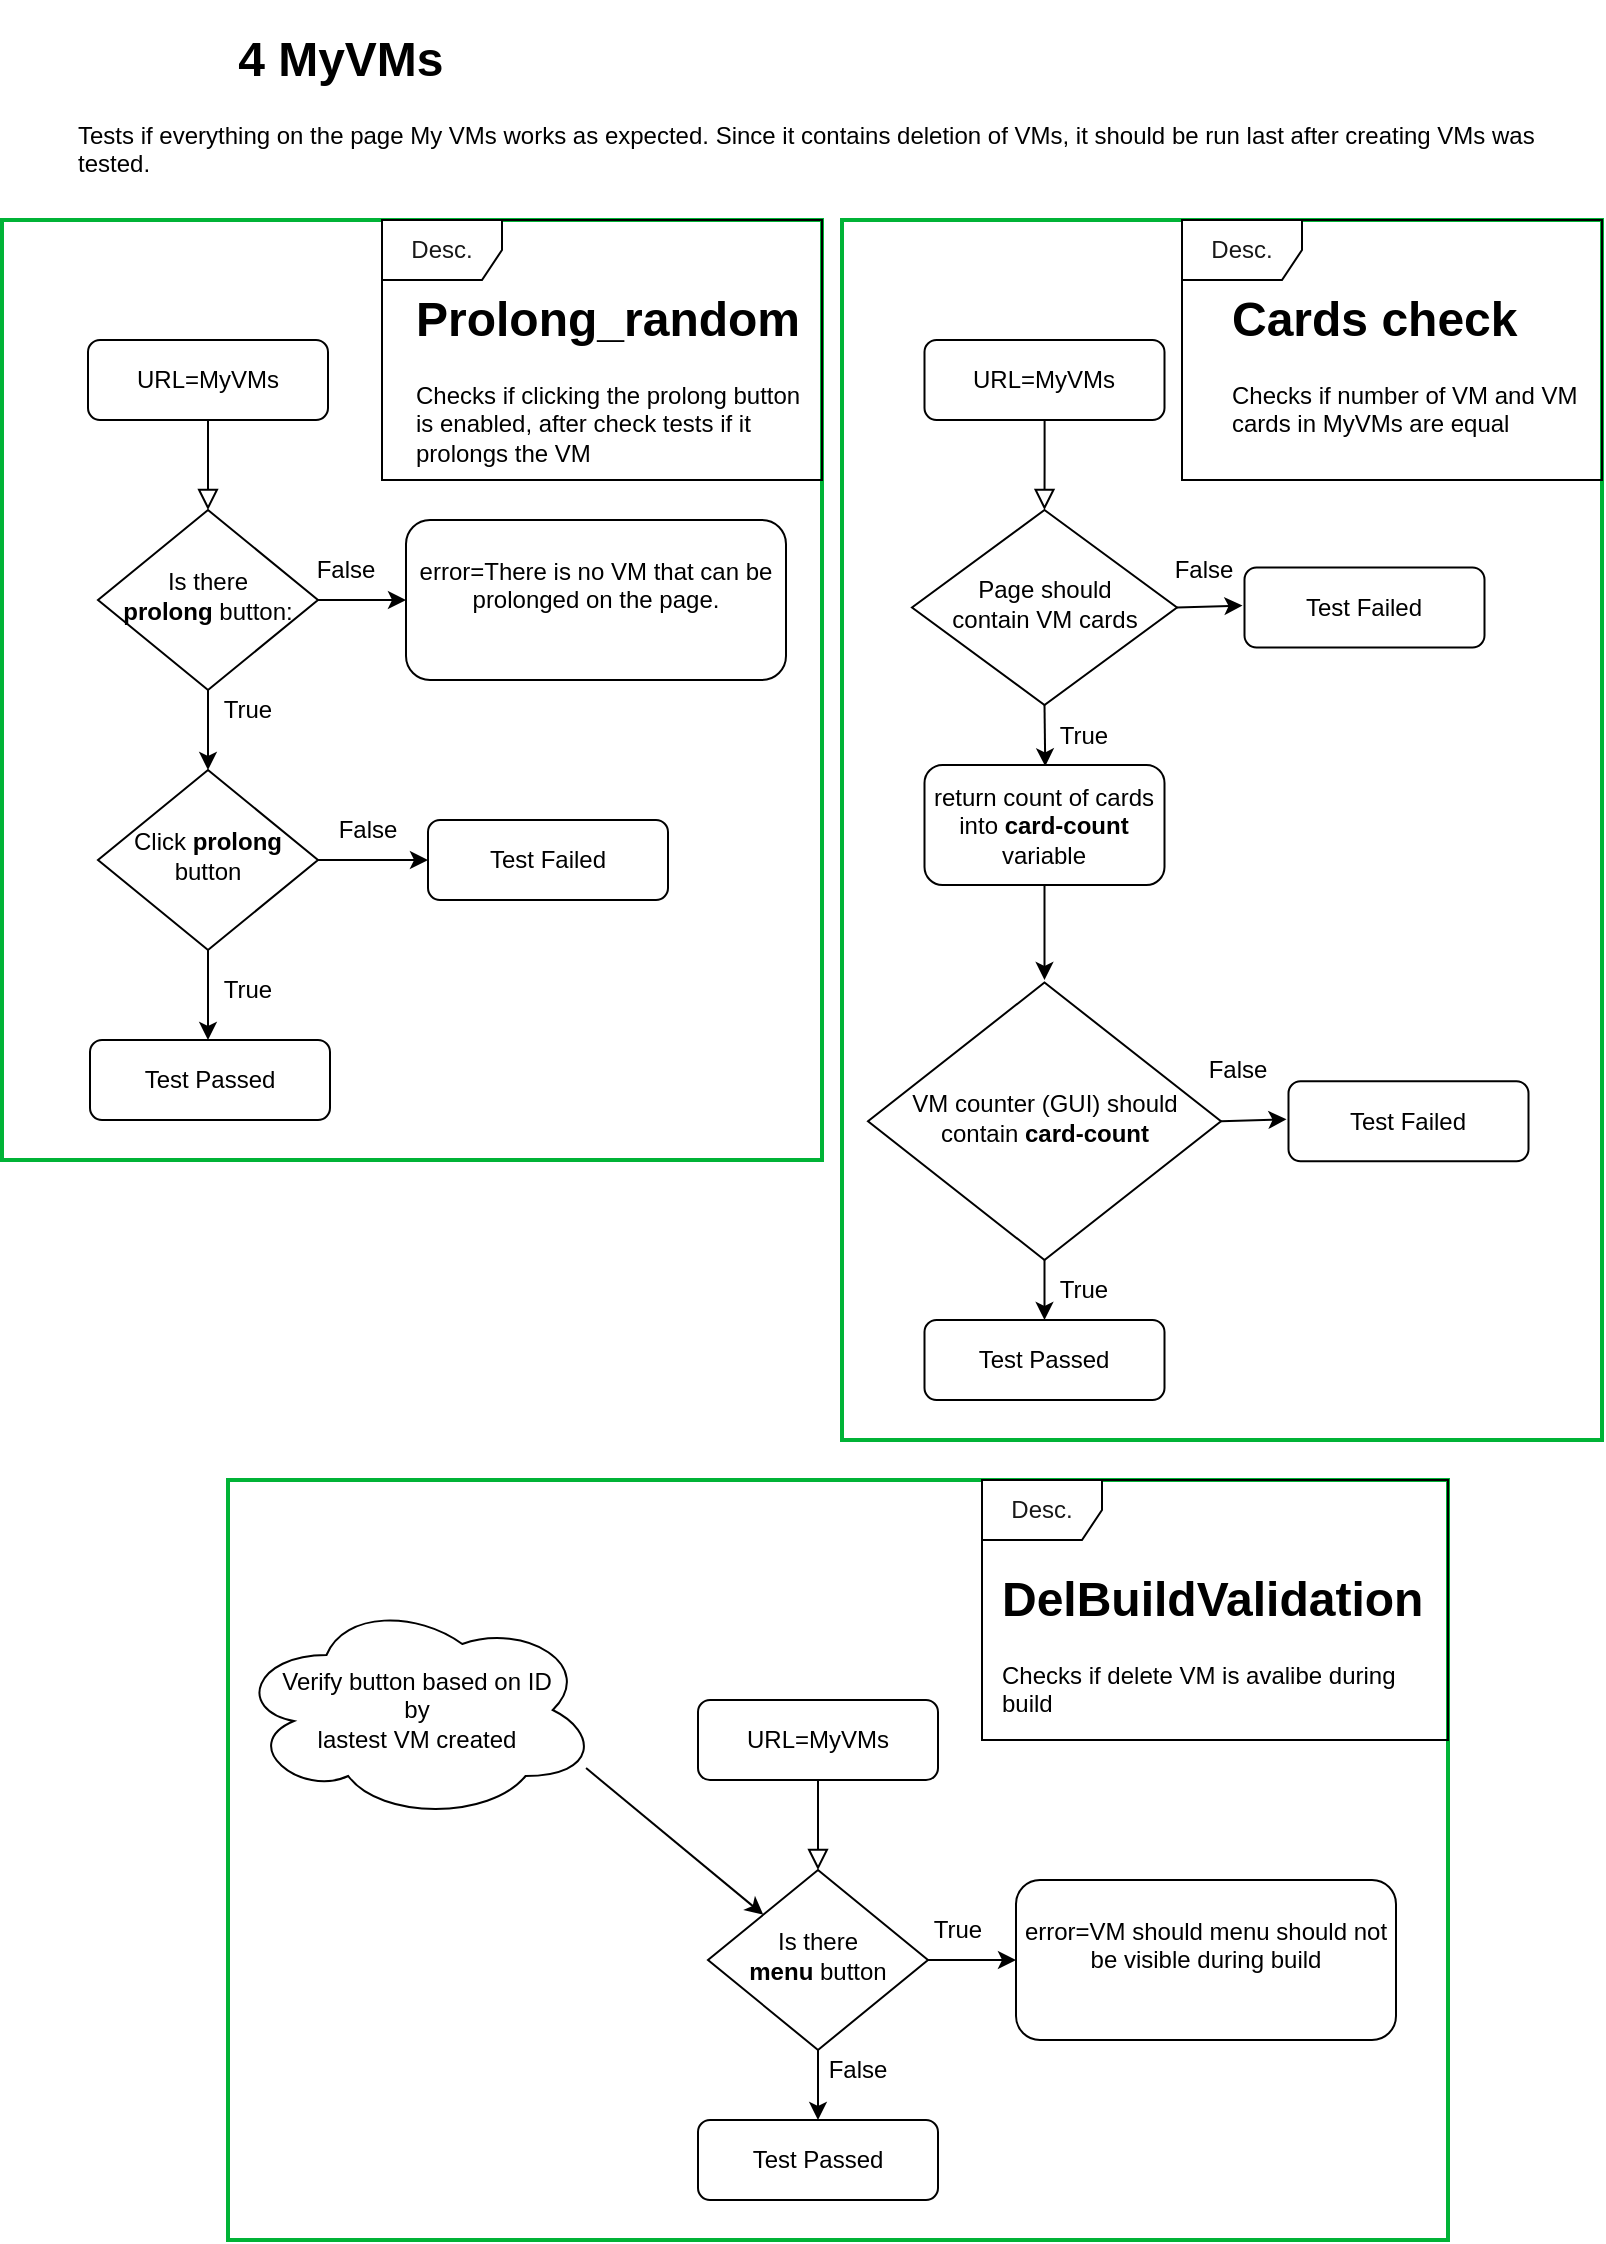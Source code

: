 <mxfile version="15.7.3" type="github" pages="4">
  <diagram id="C5RBs43oDa-KdzZeNtuy" name="4 MyVMs">
    <mxGraphModel dx="1422" dy="882" grid="1" gridSize="10" guides="1" tooltips="1" connect="1" arrows="1" fold="1" page="1" pageScale="1" pageWidth="827" pageHeight="1169" math="0" shadow="0">
      <root>
        <mxCell id="WIyWlLk6GJQsqaUBKTNV-0" />
        <mxCell id="WIyWlLk6GJQsqaUBKTNV-1" parent="WIyWlLk6GJQsqaUBKTNV-0" />
        <mxCell id="WIyWlLk6GJQsqaUBKTNV-2" value="" style="rounded=0;html=1;jettySize=auto;orthogonalLoop=1;fontSize=11;endArrow=block;endFill=0;endSize=8;strokeWidth=1;shadow=0;labelBackgroundColor=none;edgeStyle=orthogonalEdgeStyle;" parent="WIyWlLk6GJQsqaUBKTNV-1" source="WIyWlLk6GJQsqaUBKTNV-3" target="WIyWlLk6GJQsqaUBKTNV-6" edge="1">
          <mxGeometry relative="1" as="geometry" />
        </mxCell>
        <mxCell id="WIyWlLk6GJQsqaUBKTNV-3" value="URL=MyVMs" style="rounded=1;whiteSpace=wrap;html=1;fontSize=12;glass=0;strokeWidth=1;shadow=0;" parent="WIyWlLk6GJQsqaUBKTNV-1" vertex="1">
          <mxGeometry x="57" y="170" width="120" height="40" as="geometry" />
        </mxCell>
        <mxCell id="WIyWlLk6GJQsqaUBKTNV-6" value="Is there &lt;br&gt;&lt;b&gt;prolong &lt;/b&gt;button:" style="rhombus;whiteSpace=wrap;html=1;shadow=0;fontFamily=Helvetica;fontSize=12;align=center;strokeWidth=1;spacing=6;spacingTop=-4;" parent="WIyWlLk6GJQsqaUBKTNV-1" vertex="1">
          <mxGeometry x="62" y="255" width="110" height="90" as="geometry" />
        </mxCell>
        <mxCell id="WIyWlLk6GJQsqaUBKTNV-7" value="&lt;div&gt;error=There is no VM that can be prolonged on the page.&lt;/div&gt;&lt;div&gt;&lt;br&gt;&lt;/div&gt;" style="rounded=1;whiteSpace=wrap;html=1;fontSize=12;glass=0;strokeWidth=1;shadow=0;" parent="WIyWlLk6GJQsqaUBKTNV-1" vertex="1">
          <mxGeometry x="216" y="260" width="190" height="80" as="geometry" />
        </mxCell>
        <mxCell id="WIyWlLk6GJQsqaUBKTNV-10" value="Click &lt;b&gt;prolong&lt;/b&gt;&lt;br&gt;button" style="rhombus;whiteSpace=wrap;html=1;shadow=0;fontFamily=Helvetica;fontSize=12;align=center;strokeWidth=1;spacing=6;spacingTop=-4;" parent="WIyWlLk6GJQsqaUBKTNV-1" vertex="1">
          <mxGeometry x="62" y="385" width="110" height="90" as="geometry" />
        </mxCell>
        <mxCell id="WIyWlLk6GJQsqaUBKTNV-11" value="Test Passed" style="rounded=1;whiteSpace=wrap;html=1;fontSize=12;glass=0;strokeWidth=1;shadow=0;" parent="WIyWlLk6GJQsqaUBKTNV-1" vertex="1">
          <mxGeometry x="58" y="520" width="120" height="40" as="geometry" />
        </mxCell>
        <mxCell id="WIyWlLk6GJQsqaUBKTNV-12" value="Test Failed" style="rounded=1;whiteSpace=wrap;html=1;fontSize=12;glass=0;strokeWidth=1;shadow=0;" parent="WIyWlLk6GJQsqaUBKTNV-1" vertex="1">
          <mxGeometry x="227" y="410" width="120" height="40" as="geometry" />
        </mxCell>
        <mxCell id="qnX8hXvUprhNILmY2zkn-8" value="" style="endArrow=classic;html=1;rounded=0;exitX=1;exitY=0.5;exitDx=0;exitDy=0;" parent="WIyWlLk6GJQsqaUBKTNV-1" source="WIyWlLk6GJQsqaUBKTNV-6" target="WIyWlLk6GJQsqaUBKTNV-7" edge="1">
          <mxGeometry width="50" height="50" relative="1" as="geometry">
            <mxPoint x="287" y="540" as="sourcePoint" />
            <mxPoint x="337" y="490" as="targetPoint" />
          </mxGeometry>
        </mxCell>
        <mxCell id="qnX8hXvUprhNILmY2zkn-9" value="" style="endArrow=classic;html=1;rounded=0;exitX=0.5;exitY=1;exitDx=0;exitDy=0;" parent="WIyWlLk6GJQsqaUBKTNV-1" source="WIyWlLk6GJQsqaUBKTNV-6" target="WIyWlLk6GJQsqaUBKTNV-10" edge="1">
          <mxGeometry width="50" height="50" relative="1" as="geometry">
            <mxPoint x="287" y="540" as="sourcePoint" />
            <mxPoint x="337" y="490" as="targetPoint" />
          </mxGeometry>
        </mxCell>
        <mxCell id="qnX8hXvUprhNILmY2zkn-10" value="" style="endArrow=classic;html=1;rounded=0;exitX=1;exitY=0.5;exitDx=0;exitDy=0;entryX=0;entryY=0.5;entryDx=0;entryDy=0;" parent="WIyWlLk6GJQsqaUBKTNV-1" source="WIyWlLk6GJQsqaUBKTNV-10" target="WIyWlLk6GJQsqaUBKTNV-12" edge="1">
          <mxGeometry width="50" height="50" relative="1" as="geometry">
            <mxPoint x="287" y="540" as="sourcePoint" />
            <mxPoint x="337" y="490" as="targetPoint" />
          </mxGeometry>
        </mxCell>
        <mxCell id="qnX8hXvUprhNILmY2zkn-11" value="" style="endArrow=classic;html=1;rounded=0;exitX=0.5;exitY=1;exitDx=0;exitDy=0;entryX=0.5;entryY=0;entryDx=0;entryDy=0;" parent="WIyWlLk6GJQsqaUBKTNV-1" source="WIyWlLk6GJQsqaUBKTNV-10" edge="1">
          <mxGeometry width="50" height="50" relative="1" as="geometry">
            <mxPoint x="287" y="540" as="sourcePoint" />
            <mxPoint x="117" y="520" as="targetPoint" />
          </mxGeometry>
        </mxCell>
        <mxCell id="qnX8hXvUprhNILmY2zkn-12" value="True" style="text;html=1;strokeColor=none;fillColor=none;align=center;verticalAlign=middle;whiteSpace=wrap;rounded=0;" parent="WIyWlLk6GJQsqaUBKTNV-1" vertex="1">
          <mxGeometry x="107" y="480" width="60" height="30" as="geometry" />
        </mxCell>
        <mxCell id="qnX8hXvUprhNILmY2zkn-13" value="False" style="text;html=1;strokeColor=none;fillColor=none;align=center;verticalAlign=middle;whiteSpace=wrap;rounded=0;" parent="WIyWlLk6GJQsqaUBKTNV-1" vertex="1">
          <mxGeometry x="167" y="400" width="60" height="30" as="geometry" />
        </mxCell>
        <mxCell id="qnX8hXvUprhNILmY2zkn-14" value="" style="rounded=0;html=1;jettySize=auto;orthogonalLoop=1;fontSize=11;endArrow=block;endFill=0;endSize=8;strokeWidth=1;shadow=0;labelBackgroundColor=none;edgeStyle=orthogonalEdgeStyle;" parent="WIyWlLk6GJQsqaUBKTNV-1" source="qnX8hXvUprhNILmY2zkn-15" target="qnX8hXvUprhNILmY2zkn-16" edge="1">
          <mxGeometry relative="1" as="geometry" />
        </mxCell>
        <mxCell id="qnX8hXvUprhNILmY2zkn-15" value="URL=MyVMs" style="rounded=1;whiteSpace=wrap;html=1;fontSize=12;glass=0;strokeWidth=1;shadow=0;" parent="WIyWlLk6GJQsqaUBKTNV-1" vertex="1">
          <mxGeometry x="475.25" y="170" width="120" height="40" as="geometry" />
        </mxCell>
        <mxCell id="qnX8hXvUprhNILmY2zkn-16" value="Page should &lt;br&gt;contain VM cards" style="rhombus;whiteSpace=wrap;html=1;shadow=0;fontFamily=Helvetica;fontSize=12;align=center;strokeWidth=1;spacing=6;spacingTop=-4;" parent="WIyWlLk6GJQsqaUBKTNV-1" vertex="1">
          <mxGeometry x="469" y="255" width="132.5" height="97.5" as="geometry" />
        </mxCell>
        <mxCell id="qnX8hXvUprhNILmY2zkn-19" value="Test Passed" style="rounded=1;whiteSpace=wrap;html=1;fontSize=12;glass=0;strokeWidth=1;shadow=0;" parent="WIyWlLk6GJQsqaUBKTNV-1" vertex="1">
          <mxGeometry x="475.25" y="660" width="120" height="40" as="geometry" />
        </mxCell>
        <mxCell id="qnX8hXvUprhNILmY2zkn-21" value="" style="endArrow=classic;html=1;rounded=0;exitX=1;exitY=0.5;exitDx=0;exitDy=0;" parent="WIyWlLk6GJQsqaUBKTNV-1" source="qnX8hXvUprhNILmY2zkn-16" edge="1">
          <mxGeometry width="50" height="50" relative="1" as="geometry">
            <mxPoint x="705.25" y="540" as="sourcePoint" />
            <mxPoint x="634.25" y="302.789" as="targetPoint" />
          </mxGeometry>
        </mxCell>
        <mxCell id="qnX8hXvUprhNILmY2zkn-22" value="" style="endArrow=classic;html=1;rounded=0;exitX=0.5;exitY=1;exitDx=0;exitDy=0;" parent="WIyWlLk6GJQsqaUBKTNV-1" source="qnX8hXvUprhNILmY2zkn-16" edge="1">
          <mxGeometry width="50" height="50" relative="1" as="geometry">
            <mxPoint x="705.25" y="540" as="sourcePoint" />
            <mxPoint x="535.624" y="383.143" as="targetPoint" />
          </mxGeometry>
        </mxCell>
        <mxCell id="qnX8hXvUprhNILmY2zkn-25" value="True" style="text;html=1;strokeColor=none;fillColor=none;align=center;verticalAlign=middle;whiteSpace=wrap;rounded=0;" parent="WIyWlLk6GJQsqaUBKTNV-1" vertex="1">
          <mxGeometry x="525.25" y="630" width="60" height="30" as="geometry" />
        </mxCell>
        <mxCell id="qnX8hXvUprhNILmY2zkn-27" value="True" style="text;html=1;strokeColor=none;fillColor=none;align=center;verticalAlign=middle;whiteSpace=wrap;rounded=0;" parent="WIyWlLk6GJQsqaUBKTNV-1" vertex="1">
          <mxGeometry x="107" y="340" width="60" height="30" as="geometry" />
        </mxCell>
        <mxCell id="qnX8hXvUprhNILmY2zkn-28" value="False" style="text;html=1;strokeColor=none;fillColor=none;align=center;verticalAlign=middle;whiteSpace=wrap;rounded=0;" parent="WIyWlLk6GJQsqaUBKTNV-1" vertex="1">
          <mxGeometry x="156" y="270" width="60" height="30" as="geometry" />
        </mxCell>
        <mxCell id="qnX8hXvUprhNILmY2zkn-29" value="False" style="text;html=1;strokeColor=none;fillColor=none;align=center;verticalAlign=middle;whiteSpace=wrap;rounded=0;" parent="WIyWlLk6GJQsqaUBKTNV-1" vertex="1">
          <mxGeometry x="585.25" y="270" width="60" height="30" as="geometry" />
        </mxCell>
        <mxCell id="qnX8hXvUprhNILmY2zkn-30" value="Test Failed" style="rounded=1;whiteSpace=wrap;html=1;fontSize=12;glass=0;strokeWidth=1;shadow=0;" parent="WIyWlLk6GJQsqaUBKTNV-1" vertex="1">
          <mxGeometry x="635.25" y="283.75" width="120" height="40" as="geometry" />
        </mxCell>
        <mxCell id="qnX8hXvUprhNILmY2zkn-31" value="True" style="text;html=1;strokeColor=none;fillColor=none;align=center;verticalAlign=middle;whiteSpace=wrap;rounded=0;" parent="WIyWlLk6GJQsqaUBKTNV-1" vertex="1">
          <mxGeometry x="525.25" y="352.5" width="60" height="30" as="geometry" />
        </mxCell>
        <mxCell id="qnX8hXvUprhNILmY2zkn-32" value="return count of cards into &lt;b&gt;card-count&lt;/b&gt; variable" style="rounded=1;whiteSpace=wrap;html=1;" parent="WIyWlLk6GJQsqaUBKTNV-1" vertex="1">
          <mxGeometry x="475.25" y="382.5" width="120" height="60" as="geometry" />
        </mxCell>
        <mxCell id="qnX8hXvUprhNILmY2zkn-33" value="" style="endArrow=classic;html=1;rounded=0;exitX=0.5;exitY=1;exitDx=0;exitDy=0;" parent="WIyWlLk6GJQsqaUBKTNV-1" source="qnX8hXvUprhNILmY2zkn-32" edge="1">
          <mxGeometry width="50" height="50" relative="1" as="geometry">
            <mxPoint x="445.25" y="310" as="sourcePoint" />
            <mxPoint x="535.25" y="490" as="targetPoint" />
          </mxGeometry>
        </mxCell>
        <mxCell id="qnX8hXvUprhNILmY2zkn-34" value="VM counter (GUI) should contain &lt;b&gt;card-count&lt;/b&gt;" style="rhombus;whiteSpace=wrap;html=1;shadow=0;fontFamily=Helvetica;fontSize=12;align=center;strokeWidth=1;spacing=6;spacingTop=-4;" parent="WIyWlLk6GJQsqaUBKTNV-1" vertex="1">
          <mxGeometry x="447" y="491.25" width="176.5" height="138.75" as="geometry" />
        </mxCell>
        <mxCell id="qnX8hXvUprhNILmY2zkn-35" value="" style="endArrow=classic;html=1;rounded=0;exitX=1;exitY=0.5;exitDx=0;exitDy=0;" parent="WIyWlLk6GJQsqaUBKTNV-1" edge="1">
          <mxGeometry width="50" height="50" relative="1" as="geometry">
            <mxPoint x="623.5" y="560.63" as="sourcePoint" />
            <mxPoint x="656.25" y="559.669" as="targetPoint" />
          </mxGeometry>
        </mxCell>
        <mxCell id="qnX8hXvUprhNILmY2zkn-36" value="Test Failed" style="rounded=1;whiteSpace=wrap;html=1;fontSize=12;glass=0;strokeWidth=1;shadow=0;" parent="WIyWlLk6GJQsqaUBKTNV-1" vertex="1">
          <mxGeometry x="657.25" y="540.63" width="120" height="40" as="geometry" />
        </mxCell>
        <mxCell id="qnX8hXvUprhNILmY2zkn-37" value="False" style="text;html=1;strokeColor=none;fillColor=none;align=center;verticalAlign=middle;whiteSpace=wrap;rounded=0;" parent="WIyWlLk6GJQsqaUBKTNV-1" vertex="1">
          <mxGeometry x="601.5" y="520" width="60" height="30" as="geometry" />
        </mxCell>
        <mxCell id="qnX8hXvUprhNILmY2zkn-38" value="" style="endArrow=classic;html=1;rounded=0;exitX=0.5;exitY=1;exitDx=0;exitDy=0;entryX=0.5;entryY=0;entryDx=0;entryDy=0;" parent="WIyWlLk6GJQsqaUBKTNV-1" source="qnX8hXvUprhNILmY2zkn-34" target="qnX8hXvUprhNILmY2zkn-19" edge="1">
          <mxGeometry width="50" height="50" relative="1" as="geometry">
            <mxPoint x="445.25" y="500" as="sourcePoint" />
            <mxPoint x="495.25" y="450" as="targetPoint" />
          </mxGeometry>
        </mxCell>
        <mxCell id="qnX8hXvUprhNILmY2zkn-39" value="" style="rounded=0;html=1;jettySize=auto;orthogonalLoop=1;fontSize=11;endArrow=block;endFill=0;endSize=8;strokeWidth=1;shadow=0;labelBackgroundColor=none;edgeStyle=orthogonalEdgeStyle;" parent="WIyWlLk6GJQsqaUBKTNV-1" source="qnX8hXvUprhNILmY2zkn-40" target="qnX8hXvUprhNILmY2zkn-41" edge="1">
          <mxGeometry relative="1" as="geometry" />
        </mxCell>
        <mxCell id="qnX8hXvUprhNILmY2zkn-40" value="URL=MyVMs" style="rounded=1;whiteSpace=wrap;html=1;fontSize=12;glass=0;strokeWidth=1;shadow=0;" parent="WIyWlLk6GJQsqaUBKTNV-1" vertex="1">
          <mxGeometry x="362" y="850" width="120" height="40" as="geometry" />
        </mxCell>
        <mxCell id="qnX8hXvUprhNILmY2zkn-41" value="Is there &lt;br&gt;&lt;b&gt;menu &lt;/b&gt;button" style="rhombus;whiteSpace=wrap;html=1;shadow=0;fontFamily=Helvetica;fontSize=12;align=center;strokeWidth=1;spacing=6;spacingTop=-4;" parent="WIyWlLk6GJQsqaUBKTNV-1" vertex="1">
          <mxGeometry x="367" y="935" width="110" height="90" as="geometry" />
        </mxCell>
        <mxCell id="qnX8hXvUprhNILmY2zkn-42" value="&lt;div&gt;&lt;div&gt;error=VM should menu should not be visible during build&lt;/div&gt;&lt;/div&gt;&lt;div&gt;&lt;br&gt;&lt;/div&gt;" style="rounded=1;whiteSpace=wrap;html=1;fontSize=12;glass=0;strokeWidth=1;shadow=0;" parent="WIyWlLk6GJQsqaUBKTNV-1" vertex="1">
          <mxGeometry x="521" y="940" width="190" height="80" as="geometry" />
        </mxCell>
        <mxCell id="qnX8hXvUprhNILmY2zkn-44" value="Test Passed" style="rounded=1;whiteSpace=wrap;html=1;fontSize=12;glass=0;strokeWidth=1;shadow=0;" parent="WIyWlLk6GJQsqaUBKTNV-1" vertex="1">
          <mxGeometry x="362" y="1060" width="120" height="40" as="geometry" />
        </mxCell>
        <mxCell id="qnX8hXvUprhNILmY2zkn-46" value="" style="endArrow=classic;html=1;rounded=0;exitX=1;exitY=0.5;exitDx=0;exitDy=0;" parent="WIyWlLk6GJQsqaUBKTNV-1" source="qnX8hXvUprhNILmY2zkn-41" target="qnX8hXvUprhNILmY2zkn-42" edge="1">
          <mxGeometry width="50" height="50" relative="1" as="geometry">
            <mxPoint x="592" y="1220" as="sourcePoint" />
            <mxPoint x="642" y="1170" as="targetPoint" />
          </mxGeometry>
        </mxCell>
        <mxCell id="qnX8hXvUprhNILmY2zkn-47" value="" style="endArrow=classic;html=1;rounded=0;exitX=0.5;exitY=1;exitDx=0;exitDy=0;entryX=0.5;entryY=0;entryDx=0;entryDy=0;" parent="WIyWlLk6GJQsqaUBKTNV-1" source="qnX8hXvUprhNILmY2zkn-41" target="qnX8hXvUprhNILmY2zkn-44" edge="1">
          <mxGeometry width="50" height="50" relative="1" as="geometry">
            <mxPoint x="592" y="1220" as="sourcePoint" />
            <mxPoint x="422" y="1050" as="targetPoint" />
          </mxGeometry>
        </mxCell>
        <mxCell id="qnX8hXvUprhNILmY2zkn-52" value="True" style="text;html=1;strokeColor=none;fillColor=none;align=center;verticalAlign=middle;whiteSpace=wrap;rounded=0;" parent="WIyWlLk6GJQsqaUBKTNV-1" vertex="1">
          <mxGeometry x="462" y="950" width="60" height="30" as="geometry" />
        </mxCell>
        <mxCell id="qnX8hXvUprhNILmY2zkn-53" value="False" style="text;html=1;strokeColor=none;fillColor=none;align=center;verticalAlign=middle;whiteSpace=wrap;rounded=0;" parent="WIyWlLk6GJQsqaUBKTNV-1" vertex="1">
          <mxGeometry x="412" y="1020" width="60" height="30" as="geometry" />
        </mxCell>
        <mxCell id="qnX8hXvUprhNILmY2zkn-57" value="Verify button based on ID &lt;br&gt;by&lt;br&gt;lastest VM created" style="ellipse;shape=cloud;whiteSpace=wrap;html=1;" parent="WIyWlLk6GJQsqaUBKTNV-1" vertex="1">
          <mxGeometry x="131" y="800" width="181" height="110" as="geometry" />
        </mxCell>
        <mxCell id="qnX8hXvUprhNILmY2zkn-58" value="" style="endArrow=classic;html=1;rounded=0;exitX=0.967;exitY=0.764;exitDx=0;exitDy=0;exitPerimeter=0;" parent="WIyWlLk6GJQsqaUBKTNV-1" source="qnX8hXvUprhNILmY2zkn-57" target="qnX8hXvUprhNILmY2zkn-41" edge="1">
          <mxGeometry width="50" height="50" relative="1" as="geometry">
            <mxPoint x="492" y="750" as="sourcePoint" />
            <mxPoint x="542" y="700" as="targetPoint" />
          </mxGeometry>
        </mxCell>
        <mxCell id="qnX8hXvUprhNILmY2zkn-59" value="&lt;h1&gt;&lt;span style=&quot;white-space: pre&quot;&gt; &lt;/span&gt;&lt;span style=&quot;white-space: pre&quot;&gt; &lt;/span&gt;&lt;span style=&quot;white-space: pre&quot;&gt; &lt;/span&gt;&lt;span style=&quot;white-space: pre&quot;&gt; &lt;/span&gt;&lt;span style=&quot;white-space: pre&quot;&gt; &lt;/span&gt;&lt;span style=&quot;white-space: pre&quot;&gt; &lt;span style=&quot;white-space: pre&quot;&gt; &lt;/span&gt;&lt;span style=&quot;white-space: pre&quot;&gt; &lt;/span&gt;&lt;span style=&quot;white-space: pre&quot;&gt; &lt;/span&gt;&lt;span style=&quot;white-space: pre&quot;&gt; &lt;/span&gt;&lt;span style=&quot;white-space: pre&quot;&gt; &lt;/span&gt;&lt;span style=&quot;white-space: pre&quot;&gt; &lt;/span&gt;&lt;/span&gt;4 MyVMs&lt;/h1&gt;&lt;p&gt;Tests if everything on the page My VMs works as expected. Since it contains deletion of VMs, it should be run last after creating VMs was tested.&lt;/p&gt;" style="text;html=1;strokeColor=none;fillColor=none;spacing=5;spacingTop=-20;whiteSpace=wrap;overflow=hidden;rounded=0;" parent="WIyWlLk6GJQsqaUBKTNV-1" vertex="1">
          <mxGeometry x="47" y="10" width="750" height="120" as="geometry" />
        </mxCell>
        <mxCell id="qnX8hXvUprhNILmY2zkn-61" value="" style="rounded=0;whiteSpace=wrap;html=1;fillColor=none;strokeColor=#00B336;strokeWidth=2;" parent="WIyWlLk6GJQsqaUBKTNV-1" vertex="1">
          <mxGeometry x="14" y="110" width="410" height="470" as="geometry" />
        </mxCell>
        <mxCell id="qnX8hXvUprhNILmY2zkn-62" value="" style="rounded=0;whiteSpace=wrap;html=1;fillColor=none;strokeColor=#00B336;strokeWidth=2;" parent="WIyWlLk6GJQsqaUBKTNV-1" vertex="1">
          <mxGeometry x="434" y="110" width="380" height="610" as="geometry" />
        </mxCell>
        <mxCell id="qnX8hXvUprhNILmY2zkn-63" value="" style="rounded=0;whiteSpace=wrap;html=1;fillColor=none;strokeColor=#00B336;strokeWidth=2;" parent="WIyWlLk6GJQsqaUBKTNV-1" vertex="1">
          <mxGeometry x="127" y="740" width="610" height="380" as="geometry" />
        </mxCell>
        <mxCell id="qnX8hXvUprhNILmY2zkn-65" value="&lt;h1&gt;Prolong_random&lt;/h1&gt;&lt;p&gt;Checks if clicking the prolong button is enabled, after check tests if it prolongs the VM&lt;/p&gt;" style="text;html=1;strokeColor=none;fillColor=none;spacing=5;spacingTop=-20;whiteSpace=wrap;overflow=hidden;rounded=0;" parent="WIyWlLk6GJQsqaUBKTNV-1" vertex="1">
          <mxGeometry x="216" y="140" width="208" height="100" as="geometry" />
        </mxCell>
        <mxCell id="qnX8hXvUprhNILmY2zkn-70" value="Desc." style="shape=umlFrame;whiteSpace=wrap;html=1;fontColor=#171717;" parent="WIyWlLk6GJQsqaUBKTNV-1" vertex="1">
          <mxGeometry x="204" y="110" width="220" height="130" as="geometry" />
        </mxCell>
        <mxCell id="Is9813-oMrDOsY-Z2tJ6-0" value="Desc." style="shape=umlFrame;whiteSpace=wrap;html=1;fontColor=#171717;" parent="WIyWlLk6GJQsqaUBKTNV-1" vertex="1">
          <mxGeometry x="604" y="110" width="210" height="130" as="geometry" />
        </mxCell>
        <mxCell id="Is9813-oMrDOsY-Z2tJ6-1" value="&lt;h1&gt;Cards check&lt;/h1&gt;&lt;p&gt;Checks if number of VM and VM cards in MyVMs are equal&lt;/p&gt;" style="text;html=1;strokeColor=none;fillColor=none;spacing=5;spacingTop=-20;whiteSpace=wrap;overflow=hidden;rounded=0;" parent="WIyWlLk6GJQsqaUBKTNV-1" vertex="1">
          <mxGeometry x="624" y="140" width="190" height="120" as="geometry" />
        </mxCell>
        <mxCell id="Is9813-oMrDOsY-Z2tJ6-2" value="&lt;h1&gt;DelBuildValidation&lt;/h1&gt;&lt;p&gt;Checks if delete VM is avalibe during build&lt;/p&gt;" style="text;html=1;strokeColor=none;fillColor=none;spacing=5;spacingTop=-20;whiteSpace=wrap;overflow=hidden;rounded=0;" parent="WIyWlLk6GJQsqaUBKTNV-1" vertex="1">
          <mxGeometry x="509" y="780" width="230" height="120" as="geometry" />
        </mxCell>
        <mxCell id="Is9813-oMrDOsY-Z2tJ6-3" value="Desc." style="shape=umlFrame;whiteSpace=wrap;html=1;fontColor=#171717;" parent="WIyWlLk6GJQsqaUBKTNV-1" vertex="1">
          <mxGeometry x="504" y="740" width="233" height="130" as="geometry" />
        </mxCell>
      </root>
    </mxGraphModel>
  </diagram>
  <diagram id="JbQivjBlyCgY4t0p9OWl" name="2 CleanMPC">
    <mxGraphModel dx="1422" dy="825" grid="1" gridSize="10" guides="1" tooltips="1" connect="1" arrows="1" fold="1" page="1" pageScale="1" pageWidth="827" pageHeight="1169" math="0" shadow="0">
      <root>
        <mxCell id="fyQAbidE1kqIETb2FaZQ-0" />
        <mxCell id="fyQAbidE1kqIETb2FaZQ-1" parent="fyQAbidE1kqIETb2FaZQ-0" />
        <mxCell id="cQsmYWId2N4ViMzQR5A7-0" value="" style="rounded=0;html=1;jettySize=auto;orthogonalLoop=1;fontSize=11;endArrow=block;endFill=0;endSize=8;strokeWidth=1;shadow=0;labelBackgroundColor=none;edgeStyle=orthogonalEdgeStyle;" parent="fyQAbidE1kqIETb2FaZQ-1" source="cQsmYWId2N4ViMzQR5A7-1" edge="1">
          <mxGeometry relative="1" as="geometry">
            <mxPoint x="170" y="300" as="targetPoint" />
          </mxGeometry>
        </mxCell>
        <mxCell id="cQsmYWId2N4ViMzQR5A7-1" value="URL=CleanMPC" style="rounded=1;whiteSpace=wrap;html=1;fontSize=12;glass=0;strokeWidth=1;shadow=0;" parent="fyQAbidE1kqIETb2FaZQ-1" vertex="1">
          <mxGeometry x="110" y="230.0" width="120" height="40" as="geometry" />
        </mxCell>
        <mxCell id="T93n_dif_O8UHTksVj13-0" value="&lt;h1 style=&quot;text-align: center&quot;&gt;&lt;span&gt;&lt;span&gt; &lt;/span&gt;&lt;span&gt; &lt;/span&gt;&lt;span&gt; &lt;/span&gt;&lt;span style=&quot;white-space: pre&quot;&gt; &lt;/span&gt;&lt;span style=&quot;white-space: pre&quot;&gt; &lt;/span&gt;&lt;span style=&quot;white-space: pre&quot;&gt; &lt;/span&gt;&lt;span style=&quot;white-space: pre&quot;&gt; &lt;/span&gt;&lt;span style=&quot;white-space: pre&quot;&gt; &lt;/span&gt;&lt;span style=&quot;white-space: pre&quot;&gt; &lt;/span&gt;&lt;span style=&quot;white-space: pre&quot;&gt; &lt;span style=&quot;white-space: pre&quot;&gt; &lt;/span&gt;&lt;span style=&quot;white-space: pre&quot;&gt; &lt;/span&gt;&lt;span style=&quot;white-space: pre&quot;&gt; &lt;/span&gt;&lt;span style=&quot;white-space: pre&quot;&gt; &lt;/span&gt;&lt;span style=&quot;white-space: pre&quot;&gt; &lt;/span&gt;&lt;span style=&quot;white-space: pre&quot;&gt; &lt;/span&gt;&lt;/span&gt;2 CleanMPC&lt;/span&gt;&lt;/h1&gt;&lt;div style=&quot;text-align: center&quot;&gt;&lt;span&gt;Tests if the Clean MPC page works correctly. Check if search works as well&lt;/span&gt;&lt;/div&gt;&lt;h1 style=&quot;text-align: center&quot;&gt;&lt;span style=&quot;font-size: 12px ; font-weight: 400&quot;&gt;&amp;nbsp;&lt;/span&gt;&lt;br&gt;&lt;/h1&gt;" style="text;html=1;strokeColor=none;fillColor=none;spacing=5;spacingTop=-20;whiteSpace=wrap;overflow=hidden;rounded=0;" parent="fyQAbidE1kqIETb2FaZQ-1" vertex="1">
          <mxGeometry x="4" y="10" width="820" height="120" as="geometry" />
        </mxCell>
        <mxCell id="T93n_dif_O8UHTksVj13-1" value="&lt;b&gt;Setup variables&lt;br&gt;&lt;/b&gt;&lt;div style=&quot;text-align: left&quot;&gt;&lt;span&gt;1. Description date - from 1st TS&lt;/span&gt;&lt;/div&gt;&lt;div style=&quot;text-align: left&quot;&gt;&lt;span style=&quot;text-align: center&quot;&gt;2. addSoftware&lt;/span&gt;&lt;br style=&quot;text-align: center&quot;&gt;&lt;span style=&quot;text-align: center&quot;&gt;3. softwareVersion&lt;/span&gt;&lt;br&gt;&lt;/div&gt;" style="rounded=1;whiteSpace=wrap;html=1;" parent="fyQAbidE1kqIETb2FaZQ-1" vertex="1">
          <mxGeometry x="80" y="110" width="180" height="90" as="geometry" />
        </mxCell>
        <mxCell id="T93n_dif_O8UHTksVj13-3" value="" style="endArrow=classic;html=1;rounded=0;exitX=0.5;exitY=1;exitDx=0;exitDy=0;" parent="fyQAbidE1kqIETb2FaZQ-1" source="T93n_dif_O8UHTksVj13-1" edge="1">
          <mxGeometry width="50" height="50" relative="1" as="geometry">
            <mxPoint x="580" y="390" as="sourcePoint" />
            <mxPoint x="170" y="230" as="targetPoint" />
          </mxGeometry>
        </mxCell>
        <mxCell id="T93n_dif_O8UHTksVj13-4" value="Sets url to" style="text;html=1;strokeColor=none;fillColor=none;align=center;verticalAlign=middle;whiteSpace=wrap;rounded=0;" parent="fyQAbidE1kqIETb2FaZQ-1" vertex="1">
          <mxGeometry x="170" y="200" width="60" height="30" as="geometry" />
        </mxCell>
        <mxCell id="T93n_dif_O8UHTksVj13-6" value="" style="rounded=0;html=1;jettySize=auto;orthogonalLoop=1;fontSize=11;endArrow=block;endFill=0;endSize=8;strokeWidth=1;shadow=0;labelBackgroundColor=none;edgeStyle=orthogonalEdgeStyle;" parent="fyQAbidE1kqIETb2FaZQ-1" source="T93n_dif_O8UHTksVj13-7" edge="1">
          <mxGeometry relative="1" as="geometry">
            <mxPoint x="170" y="370" as="targetPoint" />
          </mxGeometry>
        </mxCell>
        <mxCell id="T93n_dif_O8UHTksVj13-7" value="Click 1stMPC&lt;br&gt;stored in (setup variables)" style="rounded=1;whiteSpace=wrap;html=1;fontSize=12;glass=0;strokeWidth=1;shadow=0;" parent="fyQAbidE1kqIETb2FaZQ-1" vertex="1">
          <mxGeometry x="90" y="300" width="160" height="40" as="geometry" />
        </mxCell>
        <mxCell id="T93n_dif_O8UHTksVj13-8" value="" style="rounded=0;html=1;jettySize=auto;orthogonalLoop=1;fontSize=11;endArrow=block;endFill=0;endSize=8;strokeWidth=1;shadow=0;labelBackgroundColor=none;edgeStyle=orthogonalEdgeStyle;" parent="fyQAbidE1kqIETb2FaZQ-1" source="T93n_dif_O8UHTksVj13-9" edge="1">
          <mxGeometry relative="1" as="geometry">
            <mxPoint x="170" y="514.5" as="targetPoint" />
          </mxGeometry>
        </mxCell>
        <mxCell id="T93n_dif_O8UHTksVj13-9" value="&lt;b&gt;Set Description - function&lt;br&gt;&lt;/b&gt;&amp;nbsp;set text and click next" style="rounded=1;whiteSpace=wrap;html=1;fontSize=12;glass=0;strokeWidth=1;shadow=0;" parent="fyQAbidE1kqIETb2FaZQ-1" vertex="1">
          <mxGeometry x="95" y="440" width="150" height="40" as="geometry" />
        </mxCell>
        <mxCell id="T93n_dif_O8UHTksVj13-11" value="&lt;b&gt;Additional Software&lt;/b&gt; - function&lt;br&gt;set up additional SW using variables&lt;br&gt;&lt;div style=&quot;text-align: left&quot;&gt;&lt;span&gt;1. addSoftware&lt;/span&gt;&lt;/div&gt;&lt;div style=&quot;text-align: left&quot;&gt;&lt;span&gt;2. softwareVersion&lt;/span&gt;&lt;/div&gt;" style="rounded=1;whiteSpace=wrap;html=1;fontSize=12;glass=0;strokeWidth=1;shadow=0;" parent="fyQAbidE1kqIETb2FaZQ-1" vertex="1">
          <mxGeometry x="70" y="514.5" width="200" height="110" as="geometry" />
        </mxCell>
        <mxCell id="T93n_dif_O8UHTksVj13-13" value="" style="rounded=0;html=1;jettySize=auto;orthogonalLoop=1;fontSize=11;endArrow=block;endFill=0;endSize=8;strokeWidth=1;shadow=0;labelBackgroundColor=none;edgeStyle=orthogonalEdgeStyle;" parent="fyQAbidE1kqIETb2FaZQ-1" source="T93n_dif_O8UHTksVj13-14" edge="1">
          <mxGeometry relative="1" as="geometry">
            <mxPoint x="170" y="440" as="targetPoint" />
          </mxGeometry>
        </mxCell>
        <mxCell id="T93n_dif_O8UHTksVj13-14" value="&lt;b&gt;Get expiration&lt;/b&gt;&lt;br&gt;using current date and setted hours" style="rounded=1;whiteSpace=wrap;html=1;fontSize=12;glass=0;strokeWidth=1;shadow=0;" parent="fyQAbidE1kqIETb2FaZQ-1" vertex="1">
          <mxGeometry x="90" y="370" width="160" height="40" as="geometry" />
        </mxCell>
        <mxCell id="T93n_dif_O8UHTksVj13-15" value="&lt;b&gt;Build&amp;nbsp;&lt;/b&gt;&lt;br&gt;function" style="rounded=1;whiteSpace=wrap;html=1;fontSize=12;glass=0;strokeWidth=1;shadow=0;" parent="fyQAbidE1kqIETb2FaZQ-1" vertex="1">
          <mxGeometry x="90" y="650" width="160" height="40" as="geometry" />
        </mxCell>
        <mxCell id="T93n_dif_O8UHTksVj13-16" value="" style="endArrow=classic;html=1;rounded=0;exitX=0.5;exitY=1;exitDx=0;exitDy=0;" parent="fyQAbidE1kqIETb2FaZQ-1" source="T93n_dif_O8UHTksVj13-11" target="T93n_dif_O8UHTksVj13-15" edge="1">
          <mxGeometry width="50" height="50" relative="1" as="geometry">
            <mxPoint x="580" y="550" as="sourcePoint" />
            <mxPoint x="630" y="500" as="targetPoint" />
          </mxGeometry>
        </mxCell>
        <mxCell id="T93n_dif_O8UHTksVj13-18" value="&lt;b&gt;simple &lt;/b&gt;if true&lt;br&gt;Is next button visible?" style="rhombus;whiteSpace=wrap;html=1;align=center;" parent="fyQAbidE1kqIETb2FaZQ-1" vertex="1">
          <mxGeometry x="360" y="110" width="200" height="100" as="geometry" />
        </mxCell>
        <mxCell id="T93n_dif_O8UHTksVj13-20" value="Click next button" style="rounded=1;whiteSpace=wrap;html=1;fontSize=12;glass=0;strokeWidth=1;shadow=0;" parent="fyQAbidE1kqIETb2FaZQ-1" vertex="1">
          <mxGeometry x="600" y="140.0" width="120" height="40" as="geometry" />
        </mxCell>
        <mxCell id="T93n_dif_O8UHTksVj13-22" value="Click build button" style="rounded=1;whiteSpace=wrap;html=1;fontSize=12;glass=0;strokeWidth=1;shadow=0;" parent="fyQAbidE1kqIETb2FaZQ-1" vertex="1">
          <mxGeometry x="400" y="240" width="120" height="40" as="geometry" />
        </mxCell>
        <mxCell id="T93n_dif_O8UHTksVj13-23" value="URL Should be MyVMs" style="rhombus;whiteSpace=wrap;html=1;align=center;" parent="fyQAbidE1kqIETb2FaZQ-1" vertex="1">
          <mxGeometry x="360" y="300" width="200" height="100" as="geometry" />
        </mxCell>
        <mxCell id="T93n_dif_O8UHTksVj13-24" value="" style="endArrow=classic;html=1;rounded=0;exitX=1;exitY=0.5;exitDx=0;exitDy=0;entryX=0;entryY=0.5;entryDx=0;entryDy=0;" parent="fyQAbidE1kqIETb2FaZQ-1" source="T93n_dif_O8UHTksVj13-18" target="T93n_dif_O8UHTksVj13-20" edge="1">
          <mxGeometry width="50" height="50" relative="1" as="geometry">
            <mxPoint x="580" y="340" as="sourcePoint" />
            <mxPoint x="630" y="290" as="targetPoint" />
          </mxGeometry>
        </mxCell>
        <mxCell id="T93n_dif_O8UHTksVj13-25" value="" style="endArrow=classic;html=1;rounded=0;exitX=0.5;exitY=1;exitDx=0;exitDy=0;entryX=0.5;entryY=0;entryDx=0;entryDy=0;" parent="fyQAbidE1kqIETb2FaZQ-1" source="T93n_dif_O8UHTksVj13-18" target="T93n_dif_O8UHTksVj13-22" edge="1">
          <mxGeometry width="50" height="50" relative="1" as="geometry">
            <mxPoint x="580" y="340" as="sourcePoint" />
            <mxPoint x="630" y="290" as="targetPoint" />
          </mxGeometry>
        </mxCell>
        <mxCell id="T93n_dif_O8UHTksVj13-26" value="" style="endArrow=classic;html=1;rounded=0;exitX=0.5;exitY=1;exitDx=0;exitDy=0;entryX=0.5;entryY=0;entryDx=0;entryDy=0;" parent="fyQAbidE1kqIETb2FaZQ-1" source="T93n_dif_O8UHTksVj13-22" target="T93n_dif_O8UHTksVj13-23" edge="1">
          <mxGeometry width="50" height="50" relative="1" as="geometry">
            <mxPoint x="580" y="340" as="sourcePoint" />
            <mxPoint x="630" y="290" as="targetPoint" />
          </mxGeometry>
        </mxCell>
        <mxCell id="T93n_dif_O8UHTksVj13-29" value="" style="endArrow=classic;html=1;rounded=0;exitX=0.5;exitY=1;exitDx=0;exitDy=0;entryX=1;entryY=0.5;entryDx=0;entryDy=0;" parent="fyQAbidE1kqIETb2FaZQ-1" source="T93n_dif_O8UHTksVj13-20" target="T93n_dif_O8UHTksVj13-22" edge="1">
          <mxGeometry width="50" height="50" relative="1" as="geometry">
            <mxPoint x="580" y="340" as="sourcePoint" />
            <mxPoint x="630" y="290" as="targetPoint" />
            <Array as="points">
              <mxPoint x="660" y="260" />
            </Array>
          </mxGeometry>
        </mxCell>
        <mxCell id="T93n_dif_O8UHTksVj13-30" value="" style="rounded=0;whiteSpace=wrap;html=1;fillColor=none;strokeColor=#d3d3d3;strokeWidth=2;align=center;" parent="fyQAbidE1kqIETb2FaZQ-1" vertex="1">
          <mxGeometry x="350" y="100" width="380" height="310" as="geometry" />
        </mxCell>
        <mxCell id="T93n_dif_O8UHTksVj13-33" value="" style="endArrow=classic;html=1;rounded=0;exitX=1;exitY=0.5;exitDx=0;exitDy=0;entryX=0;entryY=0;entryDx=0;entryDy=0;" parent="fyQAbidE1kqIETb2FaZQ-1" source="T93n_dif_O8UHTksVj13-15" target="T93n_dif_O8UHTksVj13-30" edge="1">
          <mxGeometry relative="1" as="geometry">
            <mxPoint x="520" y="320" as="sourcePoint" />
            <mxPoint x="680" y="320" as="targetPoint" />
            <Array as="points">
              <mxPoint x="290" y="670" />
              <mxPoint x="310" y="670" />
              <mxPoint x="310" y="100" />
            </Array>
          </mxGeometry>
        </mxCell>
        <mxCell id="T93n_dif_O8UHTksVj13-34" value="configureVM_steps" style="edgeLabel;resizable=0;html=1;align=center;verticalAlign=middle;" parent="T93n_dif_O8UHTksVj13-33" connectable="0" vertex="1">
          <mxGeometry relative="1" as="geometry">
            <mxPoint y="25" as="offset" />
          </mxGeometry>
        </mxCell>
        <mxCell id="T93n_dif_O8UHTksVj13-35" value="Source" style="edgeLabel;resizable=0;html=1;align=left;verticalAlign=bottom;" parent="T93n_dif_O8UHTksVj13-33" connectable="0" vertex="1">
          <mxGeometry x="-1" relative="1" as="geometry" />
        </mxCell>
        <mxCell id="T93n_dif_O8UHTksVj13-36" value="&lt;b&gt;Set VM To Check On ID in URL&lt;/b&gt;&lt;br&gt;function" style="rounded=1;whiteSpace=wrap;html=1;fontSize=12;glass=0;strokeWidth=1;shadow=0;" parent="fyQAbidE1kqIETb2FaZQ-1" vertex="1">
          <mxGeometry x="90" y="715.5" width="160" height="54.5" as="geometry" />
        </mxCell>
        <mxCell id="T93n_dif_O8UHTksVj13-39" value="&lt;b&gt;Check if VM is Correct&lt;br&gt;&lt;/b&gt;function&lt;br&gt;&lt;br&gt;&lt;div&gt;&lt;span&gt;send variables as list to check&lt;/span&gt;&lt;/div&gt;" style="rounded=1;whiteSpace=wrap;html=1;fontSize=12;glass=0;strokeWidth=1;shadow=0;" parent="fyQAbidE1kqIETb2FaZQ-1" vertex="1">
          <mxGeometry x="90" y="795.5" width="160" height="84.5" as="geometry" />
        </mxCell>
        <mxCell id="T93n_dif_O8UHTksVj13-41" value="&lt;h1&gt;Set VM To Check On ID in URL&lt;/h1&gt;&lt;p&gt;After clicking build button URL contains VM id&lt;/p&gt;&lt;p&gt;&lt;b&gt;example:&lt;/b&gt;&amp;nbsp;czbrn-vma2-p1.emea.thermo.com/my-vms?vm=&lt;u&gt;A837864F79EA47098F2FF62C45B8E23F&lt;/u&gt;&lt;/p&gt;&lt;p&gt;robot save this id into variable named &lt;b&gt;${vm_id}&lt;/b&gt;&lt;/p&gt;" style="text;html=1;strokeColor=none;fillColor=none;spacing=5;spacingTop=-20;whiteSpace=wrap;overflow=hidden;rounded=0;align=center;" parent="fyQAbidE1kqIETb2FaZQ-1" vertex="1">
          <mxGeometry x="390" y="460" width="340" height="170" as="geometry" />
        </mxCell>
        <mxCell id="T93n_dif_O8UHTksVj13-42" value="" style="rounded=0;whiteSpace=wrap;html=1;fillColor=none;strokeColor=#d3d3d3;strokeWidth=2;align=center;" parent="fyQAbidE1kqIETb2FaZQ-1" vertex="1">
          <mxGeometry x="400" y="460" width="320" height="170" as="geometry" />
        </mxCell>
        <mxCell id="T93n_dif_O8UHTksVj13-48" value="" style="endArrow=classic;html=1;rounded=0;exitX=1;exitY=0.5;exitDx=0;exitDy=0;entryX=0;entryY=0;entryDx=0;entryDy=0;" parent="fyQAbidE1kqIETb2FaZQ-1" source="T93n_dif_O8UHTksVj13-36" edge="1">
          <mxGeometry relative="1" as="geometry">
            <mxPoint x="260" y="742.75" as="sourcePoint" />
            <mxPoint x="405.0" y="460" as="targetPoint" />
            <Array as="points">
              <mxPoint x="345" y="743" />
              <mxPoint x="345" y="460" />
            </Array>
          </mxGeometry>
        </mxCell>
        <mxCell id="T93n_dif_O8UHTksVj13-49" value="ID_tools" style="edgeLabel;resizable=0;html=1;align=center;verticalAlign=middle;" parent="T93n_dif_O8UHTksVj13-48" connectable="0" vertex="1">
          <mxGeometry relative="1" as="geometry">
            <mxPoint y="-71" as="offset" />
          </mxGeometry>
        </mxCell>
        <mxCell id="T93n_dif_O8UHTksVj13-51" value="" style="endArrow=classic;html=1;rounded=0;exitX=0.5;exitY=1;exitDx=0;exitDy=0;entryX=0.5;entryY=0;entryDx=0;entryDy=0;" parent="fyQAbidE1kqIETb2FaZQ-1" source="T93n_dif_O8UHTksVj13-36" target="T93n_dif_O8UHTksVj13-39" edge="1">
          <mxGeometry width="50" height="50" relative="1" as="geometry">
            <mxPoint x="580" y="640" as="sourcePoint" />
            <mxPoint x="630" y="590" as="targetPoint" />
          </mxGeometry>
        </mxCell>
        <mxCell id="T93n_dif_O8UHTksVj13-52" value="" style="endArrow=classic;html=1;rounded=0;exitX=0.5;exitY=1;exitDx=0;exitDy=0;" parent="fyQAbidE1kqIETb2FaZQ-1" source="T93n_dif_O8UHTksVj13-15" target="T93n_dif_O8UHTksVj13-36" edge="1">
          <mxGeometry width="50" height="50" relative="1" as="geometry">
            <mxPoint x="580" y="640" as="sourcePoint" />
            <mxPoint x="630" y="590" as="targetPoint" />
          </mxGeometry>
        </mxCell>
        <mxCell id="T93n_dif_O8UHTksVj13-54" value="Desc" style="shape=umlFrame;whiteSpace=wrap;html=1;align=center;" parent="fyQAbidE1kqIETb2FaZQ-1" vertex="1">
          <mxGeometry x="470" y="790" width="300" height="110" as="geometry" />
        </mxCell>
        <mxCell id="T93n_dif_O8UHTksVj13-55" value="&lt;h1&gt;&lt;span&gt;&lt;span&gt; &lt;/span&gt;Build First MPC&lt;/span&gt;&lt;/h1&gt;&lt;h1&gt;&lt;span style=&quot;font-size: 12px ; font-weight: 400&quot;&gt;Tests if the first MPC on the list builds correctly&lt;/span&gt;&lt;br&gt;&lt;/h1&gt;" style="text;html=1;strokeColor=none;fillColor=none;spacing=5;spacingTop=-20;whiteSpace=wrap;overflow=hidden;rounded=0;align=center;" parent="fyQAbidE1kqIETb2FaZQ-1" vertex="1">
          <mxGeometry x="490" y="790" width="290" height="120" as="geometry" />
        </mxCell>
        <mxCell id="T93n_dif_O8UHTksVj13-56" value="" style="rounded=0;whiteSpace=wrap;html=1;fillColor=none;strokeColor=#00B336;strokeWidth=2;align=center;" parent="fyQAbidE1kqIETb2FaZQ-1" vertex="1">
          <mxGeometry x="60" y="90" width="710" height="810" as="geometry" />
        </mxCell>
        <mxCell id="16Z4Iu2NCQRLMPmPR1Lz-18" value="" style="rounded=0;html=1;jettySize=auto;orthogonalLoop=1;fontSize=11;endArrow=block;endFill=0;endSize=8;strokeWidth=1;shadow=0;labelBackgroundColor=none;edgeStyle=orthogonalEdgeStyle;" parent="fyQAbidE1kqIETb2FaZQ-1" source="16Z4Iu2NCQRLMPmPR1Lz-19" edge="1">
          <mxGeometry relative="1" as="geometry">
            <mxPoint x="174" y="1010" as="targetPoint" />
          </mxGeometry>
        </mxCell>
        <mxCell id="16Z4Iu2NCQRLMPmPR1Lz-19" value="URL=CleanMPC" style="rounded=1;whiteSpace=wrap;html=1;fontSize=12;glass=0;strokeWidth=1;shadow=0;" parent="fyQAbidE1kqIETb2FaZQ-1" vertex="1">
          <mxGeometry x="114" y="940" width="120" height="40" as="geometry" />
        </mxCell>
        <mxCell id="16Z4Iu2NCQRLMPmPR1Lz-23" value="" style="rounded=0;html=1;jettySize=auto;orthogonalLoop=1;fontSize=11;endArrow=block;endFill=0;endSize=8;strokeWidth=1;shadow=0;labelBackgroundColor=none;edgeStyle=orthogonalEdgeStyle;entryX=0.5;entryY=0;entryDx=0;entryDy=0;" parent="fyQAbidE1kqIETb2FaZQ-1" source="16Z4Iu2NCQRLMPmPR1Lz-24" target="16Z4Iu2NCQRLMPmPR1Lz-29" edge="1">
          <mxGeometry relative="1" as="geometry">
            <mxPoint x="174" y="1080" as="targetPoint" />
          </mxGeometry>
        </mxCell>
        <mxCell id="16Z4Iu2NCQRLMPmPR1Lz-24" value="variable &lt;b&gt;search &lt;/b&gt;= MPC" style="rounded=1;whiteSpace=wrap;html=1;fontSize=12;glass=0;strokeWidth=1;shadow=0;" parent="fyQAbidE1kqIETb2FaZQ-1" vertex="1">
          <mxGeometry x="94" y="1010" width="160" height="40" as="geometry" />
        </mxCell>
        <mxCell id="16Z4Iu2NCQRLMPmPR1Lz-29" value="Page should contain &lt;b&gt;search+string&lt;br&gt;string = &lt;/b&gt;12.x-" style="rounded=1;whiteSpace=wrap;html=1;fontSize=12;glass=0;strokeWidth=1;shadow=0;" parent="fyQAbidE1kqIETb2FaZQ-1" vertex="1">
          <mxGeometry x="94" y="1080" width="160" height="40" as="geometry" />
        </mxCell>
        <mxCell id="16Z4Iu2NCQRLMPmPR1Lz-36" value="" style="rounded=0;html=1;jettySize=auto;orthogonalLoop=1;fontSize=11;endArrow=block;endFill=0;endSize=8;strokeWidth=1;shadow=0;labelBackgroundColor=none;edgeStyle=orthogonalEdgeStyle;" parent="fyQAbidE1kqIETb2FaZQ-1" source="16Z4Iu2NCQRLMPmPR1Lz-37" edge="1">
          <mxGeometry relative="1" as="geometry">
            <mxPoint x="384" y="1010" as="targetPoint" />
          </mxGeometry>
        </mxCell>
        <mxCell id="16Z4Iu2NCQRLMPmPR1Lz-37" value="URL=CleanMPC" style="rounded=1;whiteSpace=wrap;html=1;fontSize=12;glass=0;strokeWidth=1;shadow=0;" parent="fyQAbidE1kqIETb2FaZQ-1" vertex="1">
          <mxGeometry x="324" y="940" width="120" height="40" as="geometry" />
        </mxCell>
        <mxCell id="16Z4Iu2NCQRLMPmPR1Lz-38" value="" style="rounded=0;html=1;jettySize=auto;orthogonalLoop=1;fontSize=11;endArrow=block;endFill=0;endSize=8;strokeWidth=1;shadow=0;labelBackgroundColor=none;edgeStyle=orthogonalEdgeStyle;entryX=0.5;entryY=0;entryDx=0;entryDy=0;" parent="fyQAbidE1kqIETb2FaZQ-1" source="16Z4Iu2NCQRLMPmPR1Lz-39" target="16Z4Iu2NCQRLMPmPR1Lz-40" edge="1">
          <mxGeometry relative="1" as="geometry">
            <mxPoint x="384" y="1080" as="targetPoint" />
          </mxGeometry>
        </mxCell>
        <mxCell id="16Z4Iu2NCQRLMPmPR1Lz-39" value="variable &lt;b&gt;search &lt;/b&gt;= :)" style="rounded=1;whiteSpace=wrap;html=1;fontSize=12;glass=0;strokeWidth=1;shadow=0;" parent="fyQAbidE1kqIETb2FaZQ-1" vertex="1">
          <mxGeometry x="304" y="1010" width="160" height="40" as="geometry" />
        </mxCell>
        <mxCell id="16Z4Iu2NCQRLMPmPR1Lz-40" value="Page should not contain any VM cards as results" style="rounded=1;whiteSpace=wrap;html=1;fontSize=12;glass=0;strokeWidth=1;shadow=0;" parent="fyQAbidE1kqIETb2FaZQ-1" vertex="1">
          <mxGeometry x="304" y="1080" width="160" height="40" as="geometry" />
        </mxCell>
        <mxCell id="16Z4Iu2NCQRLMPmPR1Lz-41" value="Positive flow" style="text;html=1;strokeColor=none;fillColor=none;align=center;verticalAlign=middle;whiteSpace=wrap;rounded=0;" parent="fyQAbidE1kqIETb2FaZQ-1" vertex="1">
          <mxGeometry x="134" y="920" width="90" height="30" as="geometry" />
        </mxCell>
        <mxCell id="16Z4Iu2NCQRLMPmPR1Lz-42" value="Negative flow" style="text;html=1;strokeColor=none;fillColor=none;align=center;verticalAlign=middle;whiteSpace=wrap;rounded=0;" parent="fyQAbidE1kqIETb2FaZQ-1" vertex="1">
          <mxGeometry x="339" y="920" width="90" height="30" as="geometry" />
        </mxCell>
        <mxCell id="zs3FgnqoM7aNFs2H3e2C-0" value="" style="rounded=0;whiteSpace=wrap;html=1;fillColor=none;strokeColor=#00B336;strokeWidth=2;" parent="fyQAbidE1kqIETb2FaZQ-1" vertex="1">
          <mxGeometry x="84" y="920" width="660" height="210" as="geometry" />
        </mxCell>
        <mxCell id="zs3FgnqoM7aNFs2H3e2C-1" value="Desc." style="shape=umlFrame;whiteSpace=wrap;html=1;" parent="fyQAbidE1kqIETb2FaZQ-1" vertex="1">
          <mxGeometry x="524" y="920" width="220" height="130" as="geometry" />
        </mxCell>
        <mxCell id="zs3FgnqoM7aNFs2H3e2C-2" value="&lt;h1&gt;&lt;span&gt; &lt;/span&gt;&lt;span style=&quot;white-space: pre&quot;&gt; &lt;/span&gt;&amp;nbsp; &lt;span style=&quot;white-space: pre&quot;&gt; &lt;/span&gt;Search MPC&lt;/h1&gt;&lt;p&gt;Checks if there is a correct amount of search results and if they all match the searched term&lt;/p&gt;" style="text;html=1;strokeColor=none;fillColor=none;spacing=5;spacingTop=-20;whiteSpace=wrap;overflow=hidden;rounded=0;" parent="fyQAbidE1kqIETb2FaZQ-1" vertex="1">
          <mxGeometry x="530" y="925" width="220" height="120" as="geometry" />
        </mxCell>
      </root>
    </mxGraphModel>
  </diagram>
  <diagram id="ZdQxJWkXmMWNigouQYOE" name="5 Check">
    <mxGraphModel dx="1422" dy="825" grid="1" gridSize="10" guides="1" tooltips="1" connect="1" arrows="1" fold="1" page="1" pageScale="1" pageWidth="827" pageHeight="1169" math="0" shadow="0">
      <root>
        <mxCell id="NWq61hlRcsrA9JmUx2QC-0" />
        <mxCell id="NWq61hlRcsrA9JmUx2QC-1" parent="NWq61hlRcsrA9JmUx2QC-0" />
        <mxCell id="Zt4RZlVyxRdyYJN5QjdJ-1" value="URL=MyVMs" style="rounded=1;whiteSpace=wrap;html=1;fontSize=12;glass=0;strokeWidth=1;shadow=0;" parent="NWq61hlRcsrA9JmUx2QC-1" vertex="1">
          <mxGeometry x="235.75" y="180" width="120" height="40" as="geometry" />
        </mxCell>
        <mxCell id="Zt4RZlVyxRdyYJN5QjdJ-16" value="&lt;h1&gt;To max VM check&lt;/h1&gt;&lt;p&gt;Checks if clicking the prolong button is enabled, after check tests if it prolongs the VM&lt;/p&gt;" style="text;html=1;strokeColor=none;fillColor=none;spacing=5;spacingTop=-20;whiteSpace=wrap;overflow=hidden;rounded=0;" parent="NWq61hlRcsrA9JmUx2QC-1" vertex="1">
          <mxGeometry x="492" y="175" width="238" height="100" as="geometry" />
        </mxCell>
        <mxCell id="Zt4RZlVyxRdyYJN5QjdJ-17" value="Desc." style="shape=umlFrame;whiteSpace=wrap;html=1;fontColor=#171717;" parent="NWq61hlRcsrA9JmUx2QC-1" vertex="1">
          <mxGeometry x="470" y="150" width="260" height="130" as="geometry" />
        </mxCell>
        <mxCell id="PMS5vo-x5Z30GF9KYRCg-0" value="&lt;h1&gt;&lt;span&gt; &lt;/span&gt;&lt;span&gt; &lt;/span&gt;&lt;span&gt; &lt;/span&gt;&lt;span&gt; &lt;/span&gt;&lt;span&gt; &lt;/span&gt;&lt;span&gt; &lt;span&gt; &lt;/span&gt;&lt;span&gt; &lt;/span&gt;&lt;span&gt; &lt;/span&gt;&lt;span&gt; &lt;/span&gt;&lt;span&gt; &lt;/span&gt;&lt;span&gt; &lt;/span&gt;&lt;span style=&quot;white-space: pre&quot;&gt; &lt;/span&gt;&lt;span style=&quot;white-space: pre&quot;&gt; &lt;/span&gt;&lt;span style=&quot;white-space: pre&quot;&gt; &lt;/span&gt;&lt;span style=&quot;white-space: pre&quot;&gt; &lt;/span&gt;&lt;span style=&quot;white-space: pre&quot;&gt; &lt;/span&gt;&lt;span style=&quot;white-space: pre&quot;&gt; &lt;/span&gt;5&lt;/span&gt;&amp;nbsp;Check&lt;/h1&gt;&lt;p&gt;Test if all validations works as expected it should be run last after creating VMs was tested&lt;/p&gt;" style="text;html=1;strokeColor=none;fillColor=none;spacing=5;spacingTop=-20;whiteSpace=wrap;overflow=hidden;rounded=0;" parent="NWq61hlRcsrA9JmUx2QC-1" vertex="1">
          <mxGeometry x="47" y="10" width="750" height="120" as="geometry" />
        </mxCell>
        <mxCell id="PMS5vo-x5Z30GF9KYRCg-1" value="Count all VM cards on page and save it to variable &lt;b&gt;card-count&lt;/b&gt;" style="rounded=1;whiteSpace=wrap;html=1;fontSize=12;glass=0;strokeWidth=1;shadow=0;" parent="NWq61hlRcsrA9JmUx2QC-1" vertex="1">
          <mxGeometry x="222.25" y="257.5" width="147" height="55" as="geometry" />
        </mxCell>
        <mxCell id="PMS5vo-x5Z30GF9KYRCg-2" value="card-count &amp;gt; 9" style="rhombus;whiteSpace=wrap;html=1;shadow=0;fontFamily=Helvetica;fontSize=12;align=center;strokeWidth=1;spacing=6;spacingTop=-4;" parent="NWq61hlRcsrA9JmUx2QC-1" vertex="1">
          <mxGeometry x="244.75" y="460" width="102" height="90" as="geometry" />
        </mxCell>
        <mxCell id="PMS5vo-x5Z30GF9KYRCg-3" value="Build simplest VM&lt;br&gt;" style="rounded=1;whiteSpace=wrap;html=1;fontSize=12;glass=0;strokeWidth=1;shadow=0;" parent="NWq61hlRcsrA9JmUx2QC-1" vertex="1">
          <mxGeometry x="398.75" y="482.5" width="113.5" height="45" as="geometry" />
        </mxCell>
        <mxCell id="PMS5vo-x5Z30GF9KYRCg-4" value="Build simplest VM&lt;br&gt;" style="rounded=1;whiteSpace=wrap;html=1;fontSize=12;glass=0;strokeWidth=1;shadow=0;" parent="NWq61hlRcsrA9JmUx2QC-1" vertex="1">
          <mxGeometry x="239" y="590" width="113.5" height="45" as="geometry" />
        </mxCell>
        <mxCell id="PMS5vo-x5Z30GF9KYRCg-5" value="Test Passed" style="rounded=1;whiteSpace=wrap;html=1;fontSize=12;glass=0;strokeWidth=1;shadow=0;" parent="NWq61hlRcsrA9JmUx2QC-1" vertex="1">
          <mxGeometry x="564.75" y="485" width="120" height="40" as="geometry" />
        </mxCell>
        <mxCell id="PMS5vo-x5Z30GF9KYRCg-6" value="" style="endArrow=classic;html=1;rounded=0;entryX=0;entryY=0.5;entryDx=0;entryDy=0;exitX=1;exitY=0.5;exitDx=0;exitDy=0;" parent="NWq61hlRcsrA9JmUx2QC-1" source="PMS5vo-x5Z30GF9KYRCg-3" target="PMS5vo-x5Z30GF9KYRCg-5" edge="1">
          <mxGeometry width="50" height="50" relative="1" as="geometry">
            <mxPoint x="526.75" y="510" as="sourcePoint" />
            <mxPoint x="682.25" y="560" as="targetPoint" />
          </mxGeometry>
        </mxCell>
        <mxCell id="PMS5vo-x5Z30GF9KYRCg-7" value="False" style="text;html=1;strokeColor=none;fillColor=none;align=center;verticalAlign=middle;whiteSpace=wrap;rounded=0;" parent="NWq61hlRcsrA9JmUx2QC-1" vertex="1">
          <mxGeometry x="504.75" y="480" width="60" height="30" as="geometry" />
        </mxCell>
        <mxCell id="PMS5vo-x5Z30GF9KYRCg-8" value="" style="endArrow=classic;html=1;rounded=0;entryX=0;entryY=0.5;entryDx=0;entryDy=0;exitX=1;exitY=0.5;exitDx=0;exitDy=0;" parent="NWq61hlRcsrA9JmUx2QC-1" edge="1">
          <mxGeometry width="50" height="50" relative="1" as="geometry">
            <mxPoint x="346.75" y="504.5" as="sourcePoint" />
            <mxPoint x="399.25" y="504.5" as="targetPoint" />
          </mxGeometry>
        </mxCell>
        <mxCell id="PMS5vo-x5Z30GF9KYRCg-9" value="True" style="text;html=1;strokeColor=none;fillColor=none;align=center;verticalAlign=middle;whiteSpace=wrap;rounded=0;" parent="NWq61hlRcsrA9JmUx2QC-1" vertex="1">
          <mxGeometry x="338.75" y="480" width="60" height="30" as="geometry" />
        </mxCell>
        <mxCell id="PMS5vo-x5Z30GF9KYRCg-10" value="Test Failed" style="rounded=1;whiteSpace=wrap;html=1;fontSize=12;glass=0;strokeWidth=1;shadow=0;" parent="NWq61hlRcsrA9JmUx2QC-1" vertex="1">
          <mxGeometry x="564.75" y="540" width="120" height="40" as="geometry" />
        </mxCell>
        <mxCell id="PMS5vo-x5Z30GF9KYRCg-11" value="" style="endArrow=classic;html=1;rounded=0;entryX=0;entryY=0.5;entryDx=0;entryDy=0;" parent="NWq61hlRcsrA9JmUx2QC-1" target="PMS5vo-x5Z30GF9KYRCg-10" edge="1">
          <mxGeometry width="50" height="50" relative="1" as="geometry">
            <mxPoint x="456.75" y="530" as="sourcePoint" />
            <mxPoint x="682.25" y="615" as="targetPoint" />
          </mxGeometry>
        </mxCell>
        <mxCell id="PMS5vo-x5Z30GF9KYRCg-12" value="True" style="text;html=1;strokeColor=none;fillColor=none;align=center;verticalAlign=middle;whiteSpace=wrap;rounded=0;" parent="NWq61hlRcsrA9JmUx2QC-1" vertex="1">
          <mxGeometry x="486.75" y="540" width="60" height="30" as="geometry" />
        </mxCell>
        <mxCell id="PMS5vo-x5Z30GF9KYRCg-14" value="" style="endArrow=classic;html=1;rounded=0;entryX=0.5;entryY=0;entryDx=0;entryDy=0;exitX=0.5;exitY=1;exitDx=0;exitDy=0;" parent="NWq61hlRcsrA9JmUx2QC-1" source="PMS5vo-x5Z30GF9KYRCg-2" target="PMS5vo-x5Z30GF9KYRCg-4" edge="1">
          <mxGeometry width="50" height="50" relative="1" as="geometry">
            <mxPoint x="418.75" y="614.5" as="sourcePoint" />
            <mxPoint x="471.25" y="614.5" as="targetPoint" />
          </mxGeometry>
        </mxCell>
        <mxCell id="PMS5vo-x5Z30GF9KYRCg-15" value="False" style="text;html=1;strokeColor=none;fillColor=none;align=center;verticalAlign=middle;whiteSpace=wrap;rounded=0;" parent="NWq61hlRcsrA9JmUx2QC-1" vertex="1">
          <mxGeometry x="286.75" y="550" width="60" height="30" as="geometry" />
        </mxCell>
        <mxCell id="PMS5vo-x5Z30GF9KYRCg-16" value="Test Failed" style="rounded=1;whiteSpace=wrap;html=1;fontSize=12;glass=0;strokeWidth=1;shadow=0;" parent="NWq61hlRcsrA9JmUx2QC-1" vertex="1">
          <mxGeometry x="398.75" y="590" width="113.5" height="45" as="geometry" />
        </mxCell>
        <mxCell id="PMS5vo-x5Z30GF9KYRCg-17" value="" style="endArrow=classic;html=1;rounded=0;exitX=1;exitY=0.5;exitDx=0;exitDy=0;" parent="NWq61hlRcsrA9JmUx2QC-1" source="PMS5vo-x5Z30GF9KYRCg-4" edge="1">
          <mxGeometry width="50" height="50" relative="1" as="geometry">
            <mxPoint x="361.25" y="612" as="sourcePoint" />
            <mxPoint x="400" y="612" as="targetPoint" />
          </mxGeometry>
        </mxCell>
        <mxCell id="PMS5vo-x5Z30GF9KYRCg-18" value="False" style="text;html=1;strokeColor=none;fillColor=none;align=center;verticalAlign=middle;whiteSpace=wrap;rounded=0;" parent="NWq61hlRcsrA9JmUx2QC-1" vertex="1">
          <mxGeometry x="352.5" y="550" width="60" height="30" as="geometry" />
        </mxCell>
        <mxCell id="PMS5vo-x5Z30GF9KYRCg-20" value="" style="endArrow=classic;html=1;rounded=0;exitX=0.5;exitY=1;exitDx=0;exitDy=0;" parent="NWq61hlRcsrA9JmUx2QC-1" source="Zt4RZlVyxRdyYJN5QjdJ-1" target="PMS5vo-x5Z30GF9KYRCg-1" edge="1">
          <mxGeometry width="50" height="50" relative="1" as="geometry">
            <mxPoint x="566.75" y="420" as="sourcePoint" />
            <mxPoint x="616.75" y="370" as="targetPoint" />
          </mxGeometry>
        </mxCell>
        <mxCell id="PMS5vo-x5Z30GF9KYRCg-21" value="" style="endArrow=classic;html=1;rounded=0;exitX=0.5;exitY=1;exitDx=0;exitDy=0;entryX=0.5;entryY=0;entryDx=0;entryDy=0;" parent="NWq61hlRcsrA9JmUx2QC-1" source="PMS5vo-x5Z30GF9KYRCg-1" target="PMS5vo-x5Z30GF9KYRCg-2" edge="1">
          <mxGeometry width="50" height="50" relative="1" as="geometry">
            <mxPoint x="305.75" y="230" as="sourcePoint" />
            <mxPoint x="305.75" y="267.5" as="targetPoint" />
          </mxGeometry>
        </mxCell>
        <mxCell id="PMS5vo-x5Z30GF9KYRCg-22" value="Count all VM cards on page and save it to variable &lt;b&gt;card-count&lt;/b&gt;" style="rounded=1;whiteSpace=wrap;html=1;fontSize=12;glass=0;strokeWidth=1;shadow=0;" parent="NWq61hlRcsrA9JmUx2QC-1" vertex="1">
          <mxGeometry x="222.25" y="670" width="147" height="55" as="geometry" />
        </mxCell>
        <mxCell id="PMS5vo-x5Z30GF9KYRCg-23" value="" style="endArrow=classic;html=1;rounded=0;exitX=0.5;exitY=1;exitDx=0;exitDy=0;entryX=0.5;entryY=0;entryDx=0;entryDy=0;" parent="NWq61hlRcsrA9JmUx2QC-1" source="PMS5vo-x5Z30GF9KYRCg-4" target="PMS5vo-x5Z30GF9KYRCg-22" edge="1">
          <mxGeometry width="50" height="50" relative="1" as="geometry">
            <mxPoint x="305.75" y="442.5" as="sourcePoint" />
            <mxPoint x="305.75" y="470" as="targetPoint" />
          </mxGeometry>
        </mxCell>
        <mxCell id="PMS5vo-x5Z30GF9KYRCg-24" value="i &amp;gt; 15" style="rhombus;whiteSpace=wrap;html=1;shadow=0;fontFamily=Helvetica;fontSize=12;align=center;strokeWidth=1;spacing=6;spacingTop=-4;" parent="NWq61hlRcsrA9JmUx2QC-1" vertex="1">
          <mxGeometry x="244.75" y="755" width="102" height="90" as="geometry" />
        </mxCell>
        <mxCell id="PMS5vo-x5Z30GF9KYRCg-25" value="" style="endArrow=classic;html=1;rounded=0;entryX=0.5;entryY=0;entryDx=0;entryDy=0;exitX=0.5;exitY=1;exitDx=0;exitDy=0;" parent="NWq61hlRcsrA9JmUx2QC-1" source="PMS5vo-x5Z30GF9KYRCg-22" target="PMS5vo-x5Z30GF9KYRCg-24" edge="1">
          <mxGeometry width="50" height="50" relative="1" as="geometry">
            <mxPoint x="295.25" y="730" as="sourcePoint" />
            <mxPoint x="295.25" y="770" as="targetPoint" />
          </mxGeometry>
        </mxCell>
        <mxCell id="PMS5vo-x5Z30GF9KYRCg-26" value="False" style="text;html=1;strokeColor=none;fillColor=none;align=center;verticalAlign=middle;whiteSpace=wrap;rounded=0;" parent="NWq61hlRcsrA9JmUx2QC-1" vertex="1">
          <mxGeometry x="184.75" y="775" width="60" height="30" as="geometry" />
        </mxCell>
        <mxCell id="PMS5vo-x5Z30GF9KYRCg-32" value="Test Failed" style="rounded=1;whiteSpace=wrap;html=1;fontSize=12;glass=0;strokeWidth=1;shadow=0;" parent="NWq61hlRcsrA9JmUx2QC-1" vertex="1">
          <mxGeometry x="398.75" y="777.5" width="113.5" height="45" as="geometry" />
        </mxCell>
        <mxCell id="PMS5vo-x5Z30GF9KYRCg-33" value="" style="endArrow=classic;html=1;rounded=0;exitX=1;exitY=0.5;exitDx=0;exitDy=0;entryX=0;entryY=0.5;entryDx=0;entryDy=0;" parent="NWq61hlRcsrA9JmUx2QC-1" source="PMS5vo-x5Z30GF9KYRCg-24" target="PMS5vo-x5Z30GF9KYRCg-32" edge="1">
          <mxGeometry width="50" height="50" relative="1" as="geometry">
            <mxPoint x="528.5" y="777.5" as="sourcePoint" />
            <mxPoint x="399" y="800" as="targetPoint" />
          </mxGeometry>
        </mxCell>
        <mxCell id="PMS5vo-x5Z30GF9KYRCg-34" value="True" style="text;html=1;strokeColor=none;fillColor=none;align=center;verticalAlign=middle;whiteSpace=wrap;rounded=0;" parent="NWq61hlRcsrA9JmUx2QC-1" vertex="1">
          <mxGeometry x="338.75" y="775" width="60" height="30" as="geometry" />
        </mxCell>
        <mxCell id="PMS5vo-x5Z30GF9KYRCg-37" value="" style="endArrow=classic;html=1;rounded=0;exitX=0;exitY=0.5;exitDx=0;exitDy=0;entryX=0;entryY=0.5;entryDx=0;entryDy=0;" parent="NWq61hlRcsrA9JmUx2QC-1" source="PMS5vo-x5Z30GF9KYRCg-24" target="PMS5vo-x5Z30GF9KYRCg-2" edge="1">
          <mxGeometry width="50" height="50" relative="1" as="geometry">
            <mxPoint x="509" y="540" as="sourcePoint" />
            <mxPoint x="169" y="490" as="targetPoint" />
            <Array as="points">
              <mxPoint x="149" y="800" />
              <mxPoint x="149" y="505" />
            </Array>
          </mxGeometry>
        </mxCell>
        <mxCell id="PMS5vo-x5Z30GF9KYRCg-40" value="&lt;b&gt;Loop - for i in range 999999&lt;br&gt;exit loop if card-count = 10 or i &amp;gt; 15&lt;/b&gt;" style="text;html=1;strokeColor=none;fillColor=none;align=left;verticalAlign=middle;whiteSpace=wrap;rounded=0;" parent="NWq61hlRcsrA9JmUx2QC-1" vertex="1">
          <mxGeometry x="309" y="320" width="240" height="120" as="geometry" />
        </mxCell>
        <mxCell id="PMS5vo-x5Z30GF9KYRCg-41" value="" style="rounded=0;whiteSpace=wrap;html=1;fillColor=none;strokeColor=#d3d3d3;strokeWidth=2;align=left;" parent="NWq61hlRcsrA9JmUx2QC-1" vertex="1">
          <mxGeometry x="129" y="330" width="570" height="540" as="geometry" />
        </mxCell>
        <mxCell id="dggbK9BQm0HosxtzzBFp-0" value="" style="rounded=0;whiteSpace=wrap;html=1;fillColor=none;strokeColor=#00B336;strokeWidth=2;" vertex="1" parent="NWq61hlRcsrA9JmUx2QC-1">
          <mxGeometry x="100" y="150" width="630" height="740" as="geometry" />
        </mxCell>
      </root>
    </mxGraphModel>
  </diagram>
  <diagram id="WytcproJrRieEFMJzIi2" name="3 ConfigureSkybridVMs">
    <mxGraphModel dx="1673" dy="1038" grid="1" gridSize="10" guides="1" tooltips="1" connect="1" arrows="1" fold="1" page="1" pageScale="1" pageWidth="827" pageHeight="1169" math="0" shadow="0">
      <root>
        <mxCell id="ntgfPw1k1oM0pjv2z0U9-0" />
        <mxCell id="ntgfPw1k1oM0pjv2z0U9-1" parent="ntgfPw1k1oM0pjv2z0U9-0" />
        <mxCell id="88PKPyLJcgs6KWS2oy-n-0" value="" style="rounded=0;html=1;jettySize=auto;orthogonalLoop=1;fontSize=11;endArrow=block;endFill=0;endSize=8;strokeWidth=1;shadow=0;labelBackgroundColor=none;edgeStyle=orthogonalEdgeStyle;" parent="ntgfPw1k1oM0pjv2z0U9-1" source="88PKPyLJcgs6KWS2oy-n-1" edge="1">
          <mxGeometry relative="1" as="geometry">
            <mxPoint x="190" y="740" as="targetPoint" />
          </mxGeometry>
        </mxCell>
        <mxCell id="88PKPyLJcgs6KWS2oy-n-1" value="URL=CleanMPC" style="rounded=1;whiteSpace=wrap;html=1;fontSize=12;glass=0;strokeWidth=1;shadow=0;" parent="ntgfPw1k1oM0pjv2z0U9-1" vertex="1">
          <mxGeometry x="130" y="670" width="120" height="40" as="geometry" />
        </mxCell>
        <mxCell id="88PKPyLJcgs6KWS2oy-n-2" value="&lt;b&gt;Setup variables&lt;br&gt;&lt;/b&gt;&lt;div style=&quot;text-align: left&quot;&gt;&lt;span&gt;1. Description date - from 1st TS&lt;/span&gt;&lt;/div&gt;&lt;div style=&quot;text-align: left&quot;&gt;&lt;div&gt;2. {image}&lt;/div&gt;&lt;div&gt;3. {version}&lt;/div&gt;&lt;div&gt;4. {name}&lt;/div&gt;&lt;div&gt;5. {description}&lt;/div&gt;&lt;div&gt;6. {duration}&lt;/div&gt;&lt;div&gt;7. {prerequisiteVersion}&lt;/div&gt;&lt;div&gt;8. {nsrAdd}&lt;/div&gt;&lt;div&gt;9. {nsrDel}&lt;/div&gt;&lt;div&gt;10. {protostringRemove}&lt;/div&gt;&lt;div&gt;11. {protostringAdd}&lt;/div&gt;&lt;div&gt;12. {PrereqProtogRemove}&lt;/div&gt;&lt;div&gt;13. {PrereqProtogAdd}&lt;/div&gt;&lt;div&gt;14. {addSoftware}&lt;/div&gt;&lt;div&gt;15. {softwareVersion}&lt;/div&gt;&lt;/div&gt;" style="rounded=1;whiteSpace=wrap;html=1;" parent="ntgfPw1k1oM0pjv2z0U9-1" vertex="1">
          <mxGeometry x="85" y="370" width="210" height="240" as="geometry" />
        </mxCell>
        <mxCell id="88PKPyLJcgs6KWS2oy-n-3" value="" style="endArrow=classic;html=1;rounded=0;exitX=0.5;exitY=1;exitDx=0;exitDy=0;entryX=0.5;entryY=0;entryDx=0;entryDy=0;" parent="ntgfPw1k1oM0pjv2z0U9-1" source="88PKPyLJcgs6KWS2oy-n-2" target="88PKPyLJcgs6KWS2oy-n-1" edge="1">
          <mxGeometry width="50" height="50" relative="1" as="geometry">
            <mxPoint x="600" y="760" as="sourcePoint" />
            <mxPoint x="190" y="600" as="targetPoint" />
          </mxGeometry>
        </mxCell>
        <mxCell id="88PKPyLJcgs6KWS2oy-n-4" value="Sets url to" style="text;html=1;strokeColor=none;fillColor=none;align=center;verticalAlign=middle;whiteSpace=wrap;rounded=0;" parent="ntgfPw1k1oM0pjv2z0U9-1" vertex="1">
          <mxGeometry x="190" y="620" width="60" height="30" as="geometry" />
        </mxCell>
        <mxCell id="88PKPyLJcgs6KWS2oy-n-5" value="" style="rounded=0;html=1;jettySize=auto;orthogonalLoop=1;fontSize=11;endArrow=block;endFill=0;endSize=8;strokeWidth=1;shadow=0;labelBackgroundColor=none;edgeStyle=orthogonalEdgeStyle;" parent="ntgfPw1k1oM0pjv2z0U9-1" source="88PKPyLJcgs6KWS2oy-n-6" edge="1">
          <mxGeometry relative="1" as="geometry">
            <mxPoint x="190" y="810" as="targetPoint" />
          </mxGeometry>
        </mxCell>
        <mxCell id="88PKPyLJcgs6KWS2oy-n-6" value="Click 1stMPC&lt;br&gt;stored in (setup variables)" style="rounded=1;whiteSpace=wrap;html=1;fontSize=12;glass=0;strokeWidth=1;shadow=0;" parent="ntgfPw1k1oM0pjv2z0U9-1" vertex="1">
          <mxGeometry x="110" y="740" width="160" height="40" as="geometry" />
        </mxCell>
        <mxCell id="88PKPyLJcgs6KWS2oy-n-7" value="" style="rounded=0;html=1;jettySize=auto;orthogonalLoop=1;fontSize=11;endArrow=block;endFill=0;endSize=8;strokeWidth=1;shadow=0;labelBackgroundColor=none;edgeStyle=orthogonalEdgeStyle;" parent="ntgfPw1k1oM0pjv2z0U9-1" source="88PKPyLJcgs6KWS2oy-n-8" edge="1">
          <mxGeometry relative="1" as="geometry">
            <mxPoint x="190" y="954.5" as="targetPoint" />
          </mxGeometry>
        </mxCell>
        <mxCell id="88PKPyLJcgs6KWS2oy-n-8" value="&lt;b&gt;Set Description - function&lt;br&gt;&lt;/b&gt;&amp;nbsp;set text and click next" style="rounded=1;whiteSpace=wrap;html=1;fontSize=12;glass=0;strokeWidth=1;shadow=0;" parent="ntgfPw1k1oM0pjv2z0U9-1" vertex="1">
          <mxGeometry x="115" y="880" width="150" height="40" as="geometry" />
        </mxCell>
        <mxCell id="88PKPyLJcgs6KWS2oy-n-9" value="&lt;b&gt;Additional Software&lt;/b&gt; - function&lt;br&gt;set up additional SW using variables&lt;br&gt;&lt;div style=&quot;text-align: left&quot;&gt;&lt;span&gt;1. addSoftware&lt;/span&gt;&lt;/div&gt;&lt;div style=&quot;text-align: left&quot;&gt;&lt;span&gt;2. softwareVersion&lt;/span&gt;&lt;/div&gt;" style="rounded=1;whiteSpace=wrap;html=1;fontSize=12;glass=0;strokeWidth=1;shadow=0;" parent="ntgfPw1k1oM0pjv2z0U9-1" vertex="1">
          <mxGeometry x="90" y="954.5" width="200" height="110" as="geometry" />
        </mxCell>
        <mxCell id="88PKPyLJcgs6KWS2oy-n-10" value="" style="rounded=0;html=1;jettySize=auto;orthogonalLoop=1;fontSize=11;endArrow=block;endFill=0;endSize=8;strokeWidth=1;shadow=0;labelBackgroundColor=none;edgeStyle=orthogonalEdgeStyle;" parent="ntgfPw1k1oM0pjv2z0U9-1" source="88PKPyLJcgs6KWS2oy-n-11" edge="1">
          <mxGeometry relative="1" as="geometry">
            <mxPoint x="190" y="880" as="targetPoint" />
          </mxGeometry>
        </mxCell>
        <mxCell id="88PKPyLJcgs6KWS2oy-n-11" value="&lt;b&gt;Get expiration&lt;/b&gt;&lt;br&gt;using current date and setted hours" style="rounded=1;whiteSpace=wrap;html=1;fontSize=12;glass=0;strokeWidth=1;shadow=0;" parent="ntgfPw1k1oM0pjv2z0U9-1" vertex="1">
          <mxGeometry x="110" y="810" width="160" height="40" as="geometry" />
        </mxCell>
        <mxCell id="88PKPyLJcgs6KWS2oy-n-12" value="&lt;b&gt;Build skybrid&lt;/b&gt;&lt;br&gt;function" style="rounded=1;whiteSpace=wrap;html=1;fontSize=12;glass=0;strokeWidth=1;shadow=0;" parent="ntgfPw1k1oM0pjv2z0U9-1" vertex="1">
          <mxGeometry x="110" y="1090" width="160" height="40" as="geometry" />
        </mxCell>
        <mxCell id="88PKPyLJcgs6KWS2oy-n-13" value="" style="endArrow=classic;html=1;rounded=0;exitX=0.5;exitY=1;exitDx=0;exitDy=0;" parent="ntgfPw1k1oM0pjv2z0U9-1" source="88PKPyLJcgs6KWS2oy-n-9" target="88PKPyLJcgs6KWS2oy-n-12" edge="1">
          <mxGeometry width="50" height="50" relative="1" as="geometry">
            <mxPoint x="600" y="990" as="sourcePoint" />
            <mxPoint x="650" y="940" as="targetPoint" />
          </mxGeometry>
        </mxCell>
        <mxCell id="88PKPyLJcgs6KWS2oy-n-16" value="&lt;b&gt;Additional Software SB&lt;br&gt;&lt;/b&gt;function" style="rounded=1;whiteSpace=wrap;html=1;fontSize=12;glass=0;strokeWidth=1;shadow=0;" parent="ntgfPw1k1oM0pjv2z0U9-1" vertex="1">
          <mxGeometry x="567.5" y="487.5" width="135" height="40" as="geometry" />
        </mxCell>
        <mxCell id="88PKPyLJcgs6KWS2oy-n-22" value="" style="rounded=0;whiteSpace=wrap;html=1;fillColor=none;strokeColor=#d3d3d3;strokeWidth=2;align=center;" parent="ntgfPw1k1oM0pjv2z0U9-1" vertex="1">
          <mxGeometry x="360" y="290" width="390" height="350" as="geometry" />
        </mxCell>
        <mxCell id="88PKPyLJcgs6KWS2oy-n-23" value="" style="endArrow=classic;html=1;rounded=0;exitX=1;exitY=0.5;exitDx=0;exitDy=0;entryX=0;entryY=0;entryDx=0;entryDy=0;" parent="ntgfPw1k1oM0pjv2z0U9-1" source="88PKPyLJcgs6KWS2oy-n-12" target="88PKPyLJcgs6KWS2oy-n-22" edge="1">
          <mxGeometry relative="1" as="geometry">
            <mxPoint x="540" y="690" as="sourcePoint" />
            <mxPoint x="700" y="690" as="targetPoint" />
            <Array as="points">
              <mxPoint x="320" y="1110" />
              <mxPoint x="320" y="290" />
            </Array>
          </mxGeometry>
        </mxCell>
        <mxCell id="88PKPyLJcgs6KWS2oy-n-24" value="3 Configure&lt;br&gt;Skybrid VM" style="edgeLabel;resizable=0;html=1;align=center;verticalAlign=middle;" parent="88PKPyLJcgs6KWS2oy-n-23" connectable="0" vertex="1">
          <mxGeometry relative="1" as="geometry">
            <mxPoint x="-10" y="-362" as="offset" />
          </mxGeometry>
        </mxCell>
        <mxCell id="88PKPyLJcgs6KWS2oy-n-25" value="Source" style="edgeLabel;resizable=0;html=1;align=left;verticalAlign=bottom;" parent="88PKPyLJcgs6KWS2oy-n-23" connectable="0" vertex="1">
          <mxGeometry x="-1" relative="1" as="geometry">
            <mxPoint x="30" y="-50" as="offset" />
          </mxGeometry>
        </mxCell>
        <mxCell id="88PKPyLJcgs6KWS2oy-n-26" value="&lt;b&gt;Set VM To Check On ID in URL&lt;/b&gt;&lt;br&gt;function" style="rounded=1;whiteSpace=wrap;html=1;fontSize=12;glass=0;strokeWidth=1;shadow=0;" parent="ntgfPw1k1oM0pjv2z0U9-1" vertex="1">
          <mxGeometry x="110" y="1155.5" width="160" height="54.5" as="geometry" />
        </mxCell>
        <mxCell id="88PKPyLJcgs6KWS2oy-n-27" value="&lt;b&gt;Check if VM is Correct&lt;br&gt;&lt;/b&gt;function&lt;br&gt;&lt;br&gt;&lt;div&gt;&lt;span&gt;send variables as list to check&lt;/span&gt;&lt;/div&gt;" style="rounded=1;whiteSpace=wrap;html=1;fontSize=12;glass=0;strokeWidth=1;shadow=0;" parent="ntgfPw1k1oM0pjv2z0U9-1" vertex="1">
          <mxGeometry x="110" y="1300" width="160" height="84.5" as="geometry" />
        </mxCell>
        <mxCell id="88PKPyLJcgs6KWS2oy-n-28" value="&lt;h1&gt;Set VM To Check On ID in URL&lt;/h1&gt;&lt;p&gt;After clicking build button URL contains VM id&lt;/p&gt;&lt;p&gt;&lt;b&gt;example:&lt;/b&gt;&amp;nbsp;czbrn-vma2-p1.emea.thermo.com/my-vms?vm=&lt;u&gt;A837864F79EA47098F2FF62C45B8E23F&lt;/u&gt;&lt;/p&gt;&lt;p&gt;robot save this id into variable named &lt;b&gt;${vm_id}&lt;/b&gt;&lt;/p&gt;" style="text;html=1;strokeColor=none;fillColor=none;spacing=5;spacingTop=-20;whiteSpace=wrap;overflow=hidden;rounded=0;align=center;" parent="ntgfPw1k1oM0pjv2z0U9-1" vertex="1">
          <mxGeometry x="402.5" y="1090.02" width="340" height="170" as="geometry" />
        </mxCell>
        <mxCell id="88PKPyLJcgs6KWS2oy-n-29" value="" style="rounded=0;whiteSpace=wrap;html=1;fillColor=none;strokeColor=#d3d3d3;strokeWidth=2;align=center;" parent="ntgfPw1k1oM0pjv2z0U9-1" vertex="1">
          <mxGeometry x="400" y="1090.02" width="320" height="170" as="geometry" />
        </mxCell>
        <mxCell id="88PKPyLJcgs6KWS2oy-n-30" value="" style="endArrow=classic;html=1;rounded=0;exitX=1;exitY=0.5;exitDx=0;exitDy=0;entryX=0;entryY=0;entryDx=0;entryDy=0;" parent="ntgfPw1k1oM0pjv2z0U9-1" source="88PKPyLJcgs6KWS2oy-n-26" edge="1" target="88PKPyLJcgs6KWS2oy-n-29">
          <mxGeometry relative="1" as="geometry">
            <mxPoint x="280" y="1112.75" as="sourcePoint" />
            <mxPoint x="360" y="900" as="targetPoint" />
            <Array as="points">
              <mxPoint x="340" y="1183" />
              <mxPoint x="340" y="1090" />
            </Array>
          </mxGeometry>
        </mxCell>
        <mxCell id="88PKPyLJcgs6KWS2oy-n-31" value="ID_tools" style="edgeLabel;resizable=0;html=1;align=center;verticalAlign=middle;" parent="88PKPyLJcgs6KWS2oy-n-30" connectable="0" vertex="1">
          <mxGeometry relative="1" as="geometry">
            <mxPoint x="20" y="-51" as="offset" />
          </mxGeometry>
        </mxCell>
        <mxCell id="88PKPyLJcgs6KWS2oy-n-32" value="" style="endArrow=classic;html=1;rounded=0;exitX=0.5;exitY=1;exitDx=0;exitDy=0;entryX=0.5;entryY=0;entryDx=0;entryDy=0;" parent="ntgfPw1k1oM0pjv2z0U9-1" source="88PKPyLJcgs6KWS2oy-n-26" target="88PKPyLJcgs6KWS2oy-n-27" edge="1">
          <mxGeometry width="50" height="50" relative="1" as="geometry">
            <mxPoint x="600" y="1080" as="sourcePoint" />
            <mxPoint x="650" y="1030" as="targetPoint" />
          </mxGeometry>
        </mxCell>
        <mxCell id="88PKPyLJcgs6KWS2oy-n-33" value="" style="endArrow=classic;html=1;rounded=0;exitX=0.5;exitY=1;exitDx=0;exitDy=0;" parent="ntgfPw1k1oM0pjv2z0U9-1" source="88PKPyLJcgs6KWS2oy-n-12" target="88PKPyLJcgs6KWS2oy-n-26" edge="1">
          <mxGeometry width="50" height="50" relative="1" as="geometry">
            <mxPoint x="600" y="1080" as="sourcePoint" />
            <mxPoint x="650" y="1030" as="targetPoint" />
          </mxGeometry>
        </mxCell>
        <mxCell id="88PKPyLJcgs6KWS2oy-n-34" value="Desc" style="shape=umlFrame;whiteSpace=wrap;html=1;align=center;" parent="ntgfPw1k1oM0pjv2z0U9-1" vertex="1">
          <mxGeometry x="480" y="150" width="300" height="110" as="geometry" />
        </mxCell>
        <mxCell id="88PKPyLJcgs6KWS2oy-n-35" value="&lt;h1&gt;&lt;span&gt;Build Skybrid VM&lt;/span&gt;&lt;/h1&gt;&lt;h1&gt;&lt;span style=&quot;font-size: 12px ; font-weight: 400&quot;&gt;Tests if a skybrid VM builds correctly.&lt;/span&gt;&lt;br&gt;&lt;/h1&gt;" style="text;html=1;strokeColor=none;fillColor=none;spacing=5;spacingTop=-20;whiteSpace=wrap;overflow=hidden;rounded=0;align=center;" parent="ntgfPw1k1oM0pjv2z0U9-1" vertex="1">
          <mxGeometry x="515" y="150" width="275" height="120" as="geometry" />
        </mxCell>
        <mxCell id="88PKPyLJcgs6KWS2oy-n-37" value="URL=LandingPage" style="rounded=1;whiteSpace=wrap;html=1;fontSize=12;glass=0;strokeWidth=1;shadow=0;" parent="ntgfPw1k1oM0pjv2z0U9-1" vertex="1">
          <mxGeometry x="130" y="200.0" width="120" height="40" as="geometry" />
        </mxCell>
        <mxCell id="88PKPyLJcgs6KWS2oy-n-38" value="&lt;b&gt;Click &lt;/b&gt;Configure Skybrid" style="rounded=1;whiteSpace=wrap;html=1;fontSize=12;glass=0;strokeWidth=1;shadow=0;" parent="ntgfPw1k1oM0pjv2z0U9-1" vertex="1">
          <mxGeometry x="130" y="270.0" width="120" height="40" as="geometry" />
        </mxCell>
        <mxCell id="88PKPyLJcgs6KWS2oy-n-39" value="" style="endArrow=classic;html=1;rounded=0;exitX=0.5;exitY=1;exitDx=0;exitDy=0;entryX=0.5;entryY=0;entryDx=0;entryDy=0;" parent="ntgfPw1k1oM0pjv2z0U9-1" source="88PKPyLJcgs6KWS2oy-n-37" target="88PKPyLJcgs6KWS2oy-n-38" edge="1">
          <mxGeometry width="50" height="50" relative="1" as="geometry">
            <mxPoint x="410" y="550" as="sourcePoint" />
            <mxPoint x="460" y="500" as="targetPoint" />
          </mxGeometry>
        </mxCell>
        <mxCell id="88PKPyLJcgs6KWS2oy-n-40" value="" style="endArrow=classic;html=1;rounded=0;exitX=0.5;exitY=1;exitDx=0;exitDy=0;" parent="ntgfPw1k1oM0pjv2z0U9-1" source="88PKPyLJcgs6KWS2oy-n-38" target="88PKPyLJcgs6KWS2oy-n-2" edge="1">
          <mxGeometry width="50" height="50" relative="1" as="geometry">
            <mxPoint x="410" y="610" as="sourcePoint" />
            <mxPoint x="460" y="560" as="targetPoint" />
          </mxGeometry>
        </mxCell>
        <mxCell id="u-DMCYWrtirSnAJwYexo-0" value="Source" style="edgeLabel;resizable=0;html=1;align=left;verticalAlign=bottom;" connectable="0" vertex="1" parent="ntgfPw1k1oM0pjv2z0U9-1">
          <mxGeometry x="280" y="1190" as="geometry" />
        </mxCell>
        <mxCell id="u-DMCYWrtirSnAJwYexo-11" value="&lt;b&gt;Advanced skybrid&lt;br&gt;&lt;/b&gt;function" style="rounded=1;whiteSpace=wrap;html=1;fontSize=12;glass=0;strokeWidth=1;shadow=0;" vertex="1" parent="ntgfPw1k1oM0pjv2z0U9-1">
          <mxGeometry x="402.5" y="380" width="120" height="40" as="geometry" />
        </mxCell>
        <mxCell id="u-DMCYWrtirSnAJwYexo-12" value="" style="endArrow=classic;html=1;rounded=0;entryX=0.5;entryY=0;entryDx=0;entryDy=0;exitX=0.5;exitY=1;exitDx=0;exitDy=0;" edge="1" parent="ntgfPw1k1oM0pjv2z0U9-1" source="u-DMCYWrtirSnAJwYexo-13" target="u-DMCYWrtirSnAJwYexo-11">
          <mxGeometry width="50" height="50" relative="1" as="geometry">
            <mxPoint x="460" y="310" as="sourcePoint" />
            <mxPoint x="460" y="340" as="targetPoint" />
          </mxGeometry>
        </mxCell>
        <mxCell id="u-DMCYWrtirSnAJwYexo-13" value="&lt;b&gt;Basic skybrid&lt;br&gt;&lt;/b&gt;function" style="rounded=1;whiteSpace=wrap;html=1;fontSize=12;glass=0;strokeWidth=1;shadow=0;" vertex="1" parent="ntgfPw1k1oM0pjv2z0U9-1">
          <mxGeometry x="402.5" y="300" width="120" height="40" as="geometry" />
        </mxCell>
        <mxCell id="u-DMCYWrtirSnAJwYexo-15" value="&lt;b&gt;addSoftware &lt;br&gt;&lt;/b&gt;list is empty" style="rhombus;whiteSpace=wrap;html=1;align=center;" vertex="1" parent="ntgfPw1k1oM0pjv2z0U9-1">
          <mxGeometry x="390" y="465" width="145" height="85" as="geometry" />
        </mxCell>
        <mxCell id="u-DMCYWrtirSnAJwYexo-17" value="" style="endArrow=classic;html=1;rounded=0;exitX=0.5;exitY=1;exitDx=0;exitDy=0;" edge="1" parent="ntgfPw1k1oM0pjv2z0U9-1" source="u-DMCYWrtirSnAJwYexo-11" target="u-DMCYWrtirSnAJwYexo-15">
          <mxGeometry width="50" height="50" relative="1" as="geometry">
            <mxPoint x="375" y="590" as="sourcePoint" />
            <mxPoint x="425" y="540" as="targetPoint" />
          </mxGeometry>
        </mxCell>
        <mxCell id="u-DMCYWrtirSnAJwYexo-18" value="" style="endArrow=classic;html=1;rounded=0;exitX=0.5;exitY=1;exitDx=0;exitDy=0;entryX=0.5;entryY=0;entryDx=0;entryDy=0;" edge="1" parent="ntgfPw1k1oM0pjv2z0U9-1" source="u-DMCYWrtirSnAJwYexo-15" target="u-DMCYWrtirSnAJwYexo-23">
          <mxGeometry width="50" height="50" relative="1" as="geometry">
            <mxPoint x="375" y="590" as="sourcePoint" />
            <mxPoint x="463" y="600" as="targetPoint" />
          </mxGeometry>
        </mxCell>
        <mxCell id="u-DMCYWrtirSnAJwYexo-19" value="" style="endArrow=classic;html=1;rounded=0;exitX=1;exitY=0.5;exitDx=0;exitDy=0;entryX=0;entryY=0.5;entryDx=0;entryDy=0;" edge="1" parent="ntgfPw1k1oM0pjv2z0U9-1" source="u-DMCYWrtirSnAJwYexo-15" target="88PKPyLJcgs6KWS2oy-n-16">
          <mxGeometry width="50" height="50" relative="1" as="geometry">
            <mxPoint x="375" y="590" as="sourcePoint" />
            <mxPoint x="425" y="540" as="targetPoint" />
          </mxGeometry>
        </mxCell>
        <mxCell id="u-DMCYWrtirSnAJwYexo-20" value="False" style="text;html=1;strokeColor=none;fillColor=none;align=center;verticalAlign=middle;whiteSpace=wrap;rounded=0;" vertex="1" parent="ntgfPw1k1oM0pjv2z0U9-1">
          <mxGeometry x="520" y="480" width="60" height="30" as="geometry" />
        </mxCell>
        <mxCell id="u-DMCYWrtirSnAJwYexo-21" value="True" style="text;html=1;strokeColor=none;fillColor=none;align=center;verticalAlign=middle;whiteSpace=wrap;rounded=0;" vertex="1" parent="ntgfPw1k1oM0pjv2z0U9-1">
          <mxGeometry x="445" y="555" width="60" height="30" as="geometry" />
        </mxCell>
        <mxCell id="u-DMCYWrtirSnAJwYexo-23" value="&lt;b&gt;Get expiration&lt;br&gt;&lt;/b&gt;function" style="rounded=1;whiteSpace=wrap;html=1;fontSize=12;glass=0;strokeWidth=1;shadow=0;" vertex="1" parent="ntgfPw1k1oM0pjv2z0U9-1">
          <mxGeometry x="402.5" y="590" width="120" height="40" as="geometry" />
        </mxCell>
        <mxCell id="u-DMCYWrtirSnAJwYexo-24" value="" style="endArrow=classic;html=1;rounded=0;exitX=0.5;exitY=1;exitDx=0;exitDy=0;entryX=1;entryY=0.75;entryDx=0;entryDy=0;" edge="1" parent="ntgfPw1k1oM0pjv2z0U9-1" source="88PKPyLJcgs6KWS2oy-n-16" target="u-DMCYWrtirSnAJwYexo-23">
          <mxGeometry width="50" height="50" relative="1" as="geometry">
            <mxPoint x="375" y="590" as="sourcePoint" />
            <mxPoint x="425" y="540" as="targetPoint" />
            <Array as="points">
              <mxPoint x="635" y="620" />
            </Array>
          </mxGeometry>
        </mxCell>
        <mxCell id="u-DMCYWrtirSnAJwYexo-25" value="Basic skybrid" style="swimlane;" vertex="1" parent="ntgfPw1k1oM0pjv2z0U9-1">
          <mxGeometry x="400" y="670" width="350" height="110" as="geometry" />
        </mxCell>
        <mxCell id="u-DMCYWrtirSnAJwYexo-26" value="Advanced Skybrid" style="swimlane;" vertex="1" parent="ntgfPw1k1oM0pjv2z0U9-1">
          <mxGeometry x="400" y="800" width="350" height="110" as="geometry" />
        </mxCell>
        <mxCell id="u-DMCYWrtirSnAJwYexo-37" value="&lt;h1&gt;&lt;span style=&quot;font-size: 12px ; font-weight: 400&quot;&gt;Sets prerequisiteVersion, add and remove lists of protostring and click next button&lt;/span&gt;&lt;/h1&gt;" style="text;html=1;strokeColor=none;fillColor=none;spacing=5;spacingTop=-20;whiteSpace=wrap;overflow=hidden;rounded=0;align=left;" vertex="1" parent="u-DMCYWrtirSnAJwYexo-26">
          <mxGeometry x="2.5" y="30" width="330" height="70" as="geometry" />
        </mxCell>
        <mxCell id="u-DMCYWrtirSnAJwYexo-27" value="add Sowftare" style="swimlane;" vertex="1" parent="ntgfPw1k1oM0pjv2z0U9-1">
          <mxGeometry x="400" y="930" width="350" height="110" as="geometry" />
        </mxCell>
        <mxCell id="u-DMCYWrtirSnAJwYexo-38" value="&lt;h1&gt;&lt;span style=&quot;font-size: 12px ; font-weight: 400&quot;&gt;Sets additional software and version&lt;/span&gt;&lt;/h1&gt;" style="text;html=1;strokeColor=none;fillColor=none;spacing=5;spacingTop=-20;whiteSpace=wrap;overflow=hidden;rounded=0;align=left;" vertex="1" parent="u-DMCYWrtirSnAJwYexo-27">
          <mxGeometry x="5" y="30" width="330" height="70" as="geometry" />
        </mxCell>
        <mxCell id="u-DMCYWrtirSnAJwYexo-29" value="" style="endArrow=classic;html=1;rounded=0;entryX=0;entryY=0.5;entryDx=0;entryDy=0;" edge="1" parent="ntgfPw1k1oM0pjv2z0U9-1" target="u-DMCYWrtirSnAJwYexo-25">
          <mxGeometry relative="1" as="geometry">
            <mxPoint x="389" y="640" as="sourcePoint" />
            <mxPoint x="480" y="820" as="targetPoint" />
            <Array as="points">
              <mxPoint x="389" y="725" />
            </Array>
          </mxGeometry>
        </mxCell>
        <mxCell id="u-DMCYWrtirSnAJwYexo-31" value="" style="endArrow=classic;html=1;rounded=0;entryX=0;entryY=0.5;entryDx=0;entryDy=0;" edge="1" parent="ntgfPw1k1oM0pjv2z0U9-1" target="u-DMCYWrtirSnAJwYexo-26">
          <mxGeometry relative="1" as="geometry">
            <mxPoint x="374" y="640" as="sourcePoint" />
            <mxPoint x="480" y="820" as="targetPoint" />
            <Array as="points">
              <mxPoint x="374" y="855" />
            </Array>
          </mxGeometry>
        </mxCell>
        <mxCell id="u-DMCYWrtirSnAJwYexo-33" value="" style="endArrow=classic;html=1;rounded=0;exitX=0;exitY=1;exitDx=0;exitDy=0;entryX=0;entryY=0.5;entryDx=0;entryDy=0;" edge="1" parent="ntgfPw1k1oM0pjv2z0U9-1" source="88PKPyLJcgs6KWS2oy-n-22" target="u-DMCYWrtirSnAJwYexo-27">
          <mxGeometry relative="1" as="geometry">
            <mxPoint x="380" y="820" as="sourcePoint" />
            <mxPoint x="480" y="820" as="targetPoint" />
            <Array as="points">
              <mxPoint x="360" y="985" />
            </Array>
          </mxGeometry>
        </mxCell>
        <mxCell id="u-DMCYWrtirSnAJwYexo-36" value="&lt;h1&gt;&lt;span style=&quot;font-size: 12px ; font-weight: 400&quot;&gt;Sets image, version, description and duration and click next button&lt;/span&gt;&lt;/h1&gt;" style="text;html=1;strokeColor=none;fillColor=none;spacing=5;spacingTop=-20;whiteSpace=wrap;overflow=hidden;rounded=0;align=left;" vertex="1" parent="ntgfPw1k1oM0pjv2z0U9-1">
          <mxGeometry x="410" y="700" width="330" height="70" as="geometry" />
        </mxCell>
        <mxCell id="u-DMCYWrtirSnAJwYexo-39" value="Configure&lt;br&gt;VMs_steps" style="edgeLabel;resizable=0;html=1;align=center;verticalAlign=middle;" connectable="0" vertex="1" parent="ntgfPw1k1oM0pjv2z0U9-1">
          <mxGeometry x="370" y="920.001" as="geometry">
            <mxPoint x="-4" y="-2" as="offset" />
          </mxGeometry>
        </mxCell>
        <mxCell id="u-DMCYWrtirSnAJwYexo-40" value="&lt;b&gt;Check VM Description&lt;br&gt;&lt;/b&gt;function&lt;br&gt;&lt;br&gt;&lt;div&gt;&lt;span&gt;send variables as list to check&lt;/span&gt;&lt;/div&gt;" style="rounded=1;whiteSpace=wrap;html=1;fontSize=12;glass=0;strokeWidth=1;shadow=0;" vertex="1" parent="ntgfPw1k1oM0pjv2z0U9-1">
          <mxGeometry x="110" y="1414.5" width="160" height="84.5" as="geometry" />
        </mxCell>
        <mxCell id="u-DMCYWrtirSnAJwYexo-41" value="&lt;b&gt;Check Duration&lt;br&gt;&lt;/b&gt;function&lt;br&gt;&lt;br&gt;&lt;div&gt;&lt;span&gt;send variables as list to check&lt;/span&gt;&lt;/div&gt;" style="rounded=1;whiteSpace=wrap;html=1;fontSize=12;glass=0;strokeWidth=1;shadow=0;" vertex="1" parent="ntgfPw1k1oM0pjv2z0U9-1">
          <mxGeometry x="110" y="1534.5" width="160" height="84.5" as="geometry" />
        </mxCell>
        <mxCell id="u-DMCYWrtirSnAJwYexo-42" value="&lt;b&gt;Check VM Additional SW&lt;br&gt;&lt;/b&gt;function&lt;br&gt;&lt;br&gt;&lt;div&gt;&lt;span&gt;send variables as list to check&lt;/span&gt;&lt;/div&gt;" style="rounded=1;whiteSpace=wrap;html=1;fontSize=12;glass=0;strokeWidth=1;shadow=0;" vertex="1" parent="ntgfPw1k1oM0pjv2z0U9-1">
          <mxGeometry x="110" y="1657.25" width="160" height="84.5" as="geometry" />
        </mxCell>
        <mxCell id="u-DMCYWrtirSnAJwYexo-43" value="" style="endArrow=classic;html=1;rounded=0;fontSize=12;exitX=0.5;exitY=1;exitDx=0;exitDy=0;" edge="1" parent="ntgfPw1k1oM0pjv2z0U9-1" source="88PKPyLJcgs6KWS2oy-n-27" target="u-DMCYWrtirSnAJwYexo-40">
          <mxGeometry width="50" height="50" relative="1" as="geometry">
            <mxPoint x="410" y="1504.5" as="sourcePoint" />
            <mxPoint x="460" y="1454.5" as="targetPoint" />
          </mxGeometry>
        </mxCell>
        <mxCell id="u-DMCYWrtirSnAJwYexo-44" value="" style="endArrow=classic;html=1;rounded=0;fontSize=12;exitX=0.5;exitY=1;exitDx=0;exitDy=0;entryX=0.5;entryY=0;entryDx=0;entryDy=0;" edge="1" parent="ntgfPw1k1oM0pjv2z0U9-1" source="u-DMCYWrtirSnAJwYexo-40" target="u-DMCYWrtirSnAJwYexo-41">
          <mxGeometry width="50" height="50" relative="1" as="geometry">
            <mxPoint x="410" y="1504.5" as="sourcePoint" />
            <mxPoint x="460" y="1454.5" as="targetPoint" />
          </mxGeometry>
        </mxCell>
        <mxCell id="u-DMCYWrtirSnAJwYexo-45" value="" style="endArrow=classic;html=1;rounded=0;fontSize=12;exitX=0.5;exitY=1;exitDx=0;exitDy=0;entryX=0.5;entryY=0;entryDx=0;entryDy=0;" edge="1" parent="ntgfPw1k1oM0pjv2z0U9-1" source="u-DMCYWrtirSnAJwYexo-41" target="u-DMCYWrtirSnAJwYexo-42">
          <mxGeometry width="50" height="50" relative="1" as="geometry">
            <mxPoint x="410" y="1504.5" as="sourcePoint" />
            <mxPoint x="460" y="1454.5" as="targetPoint" />
          </mxGeometry>
        </mxCell>
        <mxCell id="u-DMCYWrtirSnAJwYexo-47" value="" style="rounded=0;whiteSpace=wrap;html=1;fillColor=none;strokeColor=#d3d3d3;strokeWidth=2;align=center;" vertex="1" parent="ntgfPw1k1oM0pjv2z0U9-1">
          <mxGeometry x="100" y="1290" width="660" height="470" as="geometry" />
        </mxCell>
        <mxCell id="u-DMCYWrtirSnAJwYexo-48" value="&lt;h1&gt;Post build check&lt;/h1&gt;&lt;p&gt;These check functions are executed id URL= MyVMs. Tester could add new check functions from resources named checkVM_tools&lt;/p&gt;" style="text;html=1;strokeColor=none;fillColor=none;spacing=5;spacingTop=-20;whiteSpace=wrap;overflow=hidden;rounded=0;fontSize=12;align=left;" vertex="1" parent="ntgfPw1k1oM0pjv2z0U9-1">
          <mxGeometry x="340" y="1350" width="400" height="250" as="geometry" />
        </mxCell>
        <mxCell id="u-DMCYWrtirSnAJwYexo-49" value="" style="rounded=0;whiteSpace=wrap;html=1;fillColor=none;strokeColor=#00B336;strokeWidth=2;fontSize=12;align=left;" vertex="1" parent="ntgfPw1k1oM0pjv2z0U9-1">
          <mxGeometry x="70" y="150" width="710" height="1630" as="geometry" />
        </mxCell>
        <mxCell id="u-DMCYWrtirSnAJwYexo-50" value="&lt;h1&gt;&lt;span style=&quot;white-space: pre&quot;&gt;	&lt;/span&gt;&lt;span style=&quot;white-space: pre&quot;&gt;	&lt;/span&gt;&lt;span style=&quot;white-space: pre&quot;&gt;	&lt;/span&gt;&lt;span style=&quot;white-space: pre&quot;&gt;	&lt;/span&gt;3 ConfigureSkybridVMs&lt;/h1&gt;&lt;p&gt;Tests if Skybrid Configure VMs page works correctly.&lt;/p&gt;" style="text;html=1;strokeColor=none;fillColor=none;spacing=5;spacingTop=-20;whiteSpace=wrap;overflow=hidden;rounded=0;fontSize=12;align=left;" vertex="1" parent="ntgfPw1k1oM0pjv2z0U9-1">
          <mxGeometry x="10" y="10" width="790" height="120" as="geometry" />
        </mxCell>
      </root>
    </mxGraphModel>
  </diagram>
</mxfile>
